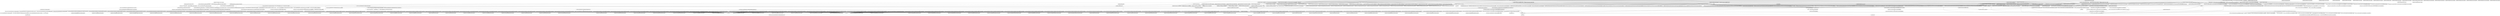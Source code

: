 digraph "Call graph: neighbor.ll" {
	label="Call graph: neighbor.ll";

	Node0x5597bd715f20 [shape=record,label="{MPI_Comm_rank}"];
	Node0x5597bd620aa0 [shape=record,label="{_ZN9LAMMPS_NS8NeighborC2EPNS_6LAMMPSE}"];
	Node0x5597bd620aa0 -> Node0x5597bd719670;
	Node0x5597bd620aa0 -> Node0x5597bd715f20;
	Node0x5597bd620aa0 -> Node0x5597bd712040;
	Node0x5597bd620aa0 -> Node0x5597bd70e150;
	Node0x5597bd719670 [shape=record,label="{_ZN9LAMMPS_NS8PointersC2EPNS_6LAMMPSE}"];
	Node0x5597bd70dcd0 [shape=record,label="{__gxx_personality_v0}"];
	Node0x5597bd712040 [shape=record,label="{MPI_Comm_size}"];
	Node0x5597bd777e30 [shape=record,label="{_ZN9LAMMPS_NS8NeighborD2Ev}"];
	Node0x5597bd777e30 -> Node0x5597bd767190;
	Node0x5597bd777e30 -> Node0x5597bd78e7b0;
	Node0x5597bd777e30 -> Node0x5597bd756fd0;
	Node0x5597bd777e30 -> Node0x5597bd70e150;
	Node0x5597bd777e30 -> Node0x5597bd5ea720;
	Node0x5597bd777e30 -> Node0x5597bd3d7810;
	Node0x5597bd777e30 -> Node0x5597bd7bf990;
	Node0x5597bd777e30 -> Node0x5597bd751360;
	Node0x5597bd767190 [shape=record,label="{_ZN9LAMMPS_NS6Memory7destroyIdEEvRPPT_}"];
	Node0x5597bd767190 -> Node0x5597bd751360;
	Node0x5597bd78e7b0 [shape=record,label="{__clang_call_terminate}"];
	Node0x5597bd78e7b0 -> Node0x5597bd776b10;
	Node0x5597bd78e7b0 -> Node0x5597bd869f40;
	Node0x5597bd776b10 [shape=record,label="{__cxa_begin_catch}"];
	Node0x5597bd869f40 [shape=record,label="{_ZSt9terminatev}"];
	Node0x5597bd756fd0 [shape=record,label="{_ZdaPv}"];
	Node0x5597bd751360 [shape=record,label="{_ZN9LAMMPS_NS6Memory5sfreeEPv}"];
	Node0x5597bd5ea720 [shape=record,label="{_ZN9LAMMPS_NS6Memory7destroyIiEEvRPT_}"];
	Node0x5597bd5ea720 -> Node0x5597bd751360;
	Node0x5597bd7bf990 [shape=record,label="{_ZN9LAMMPS_NS6Memory7destroyIiEEvRPPT_}"];
	Node0x5597bd7bf990 -> Node0x5597bd751360;
	Node0x5597bd3d7810 [shape=record,label="{_ZN9LAMMPS_NS6Memory7destroyIdEEvRPT_}"];
	Node0x5597bd3d7810 -> Node0x5597bd751360;
	Node0x5597bd86a340 [shape=record,label="{_ZN9LAMMPS_NS8NeighborD0Ev}"];
	Node0x5597bd86a340 -> Node0x5597bd8635e0;
	Node0x5597bd8635e0 [shape=record,label="{_ZdlPv}"];
	Node0x5597bd7ccde0 [shape=record,label="{_ZN9LAMMPS_NS8Neighbor4initEv}"];
	Node0x5597bd7ccde0 -> Node0x5597bd84efa0;
	Node0x5597bd7ccde0 -> Node0x5597bd763d30;
	Node0x5597bd7ccde0 -> Node0x5597bd3c6860;
	Node0x5597bd7ccde0 -> Node0x5597bd759d50;
	Node0x5597bd7ccde0 -> Node0x5597bd6eb7d0;
	Node0x5597bd7ccde0 -> Node0x5597bd4acf50;
	Node0x5597bd7ccde0 -> Node0x5597bd3ca100;
	Node0x5597bd7ccde0 -> Node0x5597bd3cfa10;
	Node0x5597bd7ccde0 -> Node0x5597bd3cf0d0;
	Node0x5597bd7ccde0 -> Node0x5597bd3cf550;
	Node0x5597bd7ccde0 -> Node0x5597bd8450d0;
	Node0x5597bd7ccde0 -> Node0x5597bd84ca50;
	Node0x5597bd7ccde0 -> Node0x5597bd756fd0;
	Node0x5597bd7ccde0 -> Node0x5597bd3c7fe0;
	Node0x5597bd7ccde0 -> Node0x5597bd7bf990;
	Node0x5597bd7ccde0 -> Node0x5597bd777660;
	Node0x5597bd7ccde0 -> Node0x5597bd767190;
	Node0x5597bd7ccde0 -> Node0x5597bd3c4d40;
	Node0x5597bd7ccde0 -> Node0x5597bd8e3750;
	Node0x5597bd7ccde0 -> Node0x5597bd8fc8e0;
	Node0x5597bd7ccde0 -> Node0x5597bd841080;
	Node0x5597bd7ccde0 -> Node0x5597bd851320;
	Node0x5597bd7ccde0 -> Node0x5597bd3cc020;
	Node0x5597bd3cfa10 [shape=record,label="{_ZN9LAMMPS_NS8Neighbor9init_pairEv}"];
	Node0x5597bd3cfa10 -> Node0x5597bd40e260;
	Node0x5597bd3cfa10 -> Node0x5597bd903c10;
	Node0x5597bd3cfa10 -> Node0x5597bd8450d0;
	Node0x5597bd3cfa10 -> Node0x5597bd84ca50;
	Node0x5597bd3cfa10 -> Node0x5597bd756fd0;
	Node0x5597bd3cfa10 -> Node0x5597bd567820;
	Node0x5597bd3cfa10 -> Node0x5597bd588fc0;
	Node0x5597bd3cfa10 -> Node0x5597bd4acf50;
	Node0x5597bd3cfa10 -> Node0x5597bd6eb7d0;
	Node0x5597bd3cfa10 -> Node0x5597bd84efa0;
	Node0x5597bd3cfa10 -> Node0x5597bd763d30;
	Node0x5597bd3cfa10 -> Node0x5597bd759d50;
	Node0x5597bd3cfa10 -> Node0x5597bd594ad0;
	Node0x5597bd3cfa10 -> Node0x5597bd58ef70;
	Node0x5597bd3cfa10 -> Node0x5597bd4b8690;
	Node0x5597bd3cfa10 -> Node0x5597bd533160;
	Node0x5597bd3cfa10 -> Node0x5597bd5a88f0;
	Node0x5597bd3cfa10 -> Node0x5597bd5640f0;
	Node0x5597bd3cfa10 -> Node0x5597bd903970;
	Node0x5597bd3cfa10 -> Node0x5597bd43c3a0;
	Node0x5597bd3cfa10 -> Node0x5597bd8635e0;
	Node0x5597bd3cfa10 -> Node0x5597bd45a480;
	Node0x5597bd3cfa10 -> Node0x5597bd4643d0;
	Node0x5597bd3cfa10 -> Node0x5597bd45ff00;
	Node0x5597bd3cfa10 -> Node0x5597bd44b760;
	Node0x5597bd3cfa10 -> Node0x5597bd409fc0;
	Node0x5597bd3cfa10 -> Node0x5597bd5b31b0;
	Node0x5597bd3cfa10 -> Node0x5597bd440940;
	Node0x5597bd3cfa10 -> Node0x5597bd3cbc70;
	Node0x5597bd759d50 [shape=record,label="{_ZN9LAMMPS_NS5Error3allERKNSt7__cxx1112basic_stringIcSt11char_traitsIcESaIcEEEiS8_}"];
	Node0x5597bd84efa0 [shape=record,label="{_ZNSaIcEC1Ev}"];
	Node0x5597bd763d30 [shape=record,label="{_ZNSt7__cxx1112basic_stringIcSt11char_traitsIcESaIcEEC2IS3_EEPKcRKS3_}"];
	Node0x5597bd763d30 -> Node0x5597bd3cef30;
	Node0x5597bd763d30 -> Node0x5597bd3cf5c0;
	Node0x5597bd763d30 -> Node0x5597bd3c5c50;
	Node0x5597bd763d30 -> Node0x5597bd3c9bf0;
	Node0x5597bd763d30 -> Node0x5597bd3ceda0;
	Node0x5597bd6eb7d0 [shape=record,label="{_ZNSt7__cxx1112basic_stringIcSt11char_traitsIcESaIcEED1Ev}"];
	Node0x5597bd4acf50 [shape=record,label="{_ZNSaIcED1Ev}"];
	Node0x5597bd777660 [shape=record,label="{_ZN9LAMMPS_NS6Memory6createIdEEPPT_RS4_iiPKc}"];
	Node0x5597bd777660 -> Node0x5597bd3ca4f0;
	Node0x5597bd84ca50 [shape=record,label="{llvm.umul.with.overflow.i64}"];
	Node0x5597bd8450d0 [shape=record,label="{_Znam}"];
	Node0x5597bd841080 [shape=record,label="{sqrt}"];
	Node0x5597bd851320 [shape=record,label="{_ZN9LAMMPS_NS6Memory6createIiEEPT_RS3_iPKc}"];
	Node0x5597bd851320 -> Node0x5597bd3ca4f0;
	Node0x5597bd3cc020 [shape=record,label="{_ZN9LAMMPS_NS6Memory4growIdEEPPT_RS4_iiPKc}"];
	Node0x5597bd3cc020 -> Node0x5597bd777660;
	Node0x5597bd3cc020 -> Node0x5597bd3c5d00;
	Node0x5597bd8fc8e0 [shape=record,label="{_ZN9LAMMPS_NS5utils8strmatchERKNSt7__cxx1112basic_stringIcSt11char_traitsIcESaIcEEES8_}"];
	Node0x5597bd8e3750 [shape=record,label="{__dynamic_cast}"];
	Node0x5597bd3c4d40 [shape=record,label="{_ZN9LAMMPS_NS5Force10pair_matchERKNSt7__cxx1112basic_stringIcSt11char_traitsIcESaIcEEEii}"];
	Node0x5597bd3c7fe0 [shape=record,label="{_ZN9LAMMPS_NS6Memory6createIiEEPPT_RS4_iiPKc}"];
	Node0x5597bd3c7fe0 -> Node0x5597bd3ca4f0;
	Node0x5597bd3cf550 [shape=record,label="{_ZN9LAMMPS_NS5Error7warningERKNSt7__cxx1112basic_stringIcSt11char_traitsIcESaIcEEEiS8_}"];
	Node0x5597bd3cf0d0 [shape=record,label="{_ZN9LAMMPS_NS8Neighbor11init_stylesEv}"];
	Node0x5597bd3cf0d0 -> Node0x5597bd84ca50;
	Node0x5597bd3cf0d0 -> Node0x5597bd8450d0;
	Node0x5597bd3ca100 [shape=record,label="{_ZN9LAMMPS_NS8NStencil18copy_neighbor_infoEv}"];
	Node0x5597bd3c6860 [shape=record,label="{_ZN9LAMMPS_NS8Neighbor19print_pairwise_infoEv}"];
	Node0x5597bd3c6860 -> Node0x5597bd84efa0;
	Node0x5597bd3c6860 -> Node0x5597bd763d30;
	Node0x5597bd3c6860 -> Node0x5597bd4acf50;
	Node0x5597bd3c6860 -> Node0x5597bd3c5c50;
	Node0x5597bd3c6860 -> Node0x5597bd5eb640;
	Node0x5597bd3c6860 -> Node0x5597bd533260;
	Node0x5597bd3c6860 -> Node0x5597bd61b340;
	Node0x5597bd3c6860 -> Node0x5597bd5f1ea0;
	Node0x5597bd3c6860 -> Node0x5597bd72da70;
	Node0x5597bd3c6860 -> Node0x5597bd6eb7d0;
	Node0x5597bd3c6860 -> Node0x5597bd3cec00;
	Node0x5597bd3c6860 -> Node0x5597bd3ccef0;
	Node0x5597bd3c6860 -> Node0x5597bd3cf380;
	Node0x5597bd3c6860 -> Node0x5597bd69e500;
	Node0x5597bd3c6860 -> Node0x5597bd693c20;
	Node0x5597bd3c6860 -> Node0x5597bd3cce40;
	Node0x5597bd3c6860 -> Node0x5597bd3c6140;
	Node0x5597bd3c6860 -> Node0x5597bd3cea80;
	Node0x5597bd3c6860 -> Node0x5597bd3cd010;
	Node0x5597bd3c6860 -> Node0x5597bd8eead0;
	Node0x5597bd3c6860 -> Node0x5597bd44c6d0;
	Node0x5597bd3c6860 -> Node0x5597bd6a0a70;
	Node0x5597bd3c6860 -> Node0x5597bd74adf0;
	Node0x5597bd5f1ea0 [shape=record,label="{_ZN3fmt6v9_lmp7vformatB5cxx11ENS0_17basic_string_viewIcEENS0_17basic_format_argsINS0_20basic_format_contextINS0_8appenderEcEEEE}"];
	Node0x5597bd3cd8f0 [shape=record,label="{_ZL13style_creatorIN9LAMMPS_NS4NBinENS0_9NBinMultiEEPT_PNS0_6LAMMPSE}"];
	Node0x5597bd3cd8f0 -> Node0x5597bd4643d0;
	Node0x5597bd3cd8f0 -> Node0x5597bd3cf6b0;
	Node0x5597bd3cd8f0 -> Node0x5597bd8635e0;
	Node0x5597bd3cd720 [shape=record,label="{_ZL13style_creatorIN9LAMMPS_NS4NBinENS0_12NBinStandardEEPT_PNS0_6LAMMPSE}"];
	Node0x5597bd3cd720 -> Node0x5597bd4643d0;
	Node0x5597bd3cd720 -> Node0x5597bd3ce9e0;
	Node0x5597bd3cd720 -> Node0x5597bd8635e0;
	Node0x5597bd3cd300 [shape=record,label="{_ZL13style_creatorIN9LAMMPS_NS8NStencilENS0_17NStencilFullBin2dEEPT_PNS0_6LAMMPSE}"];
	Node0x5597bd3cd300 -> Node0x5597bd4643d0;
	Node0x5597bd3cd300 -> Node0x5597bd3cc120;
	Node0x5597bd3cd300 -> Node0x5597bd8635e0;
	Node0x5597bd3cd7c0 [shape=record,label="{_ZL13style_creatorIN9LAMMPS_NS8NStencilENS0_17NStencilFullBin3dEEPT_PNS0_6LAMMPSE}"];
	Node0x5597bd3cd7c0 -> Node0x5597bd4643d0;
	Node0x5597bd3cd7c0 -> Node0x5597bd588c20;
	Node0x5597bd3cd7c0 -> Node0x5597bd8635e0;
	Node0x5597bd435a00 [shape=record,label="{_ZL13style_creatorIN9LAMMPS_NS8NStencilENS0_22NStencilFullGhostBin2dEEPT_PNS0_6LAMMPSE}"];
	Node0x5597bd435a00 -> Node0x5597bd4643d0;
	Node0x5597bd435a00 -> Node0x5597bd4335f0;
	Node0x5597bd435a00 -> Node0x5597bd8635e0;
	Node0x5597bd3eafe0 [shape=record,label="{_ZL13style_creatorIN9LAMMPS_NS8NStencilENS0_22NStencilFullGhostBin3dEEPT_PNS0_6LAMMPSE}"];
	Node0x5597bd3eafe0 -> Node0x5597bd4643d0;
	Node0x5597bd3eafe0 -> Node0x5597bd3f2620;
	Node0x5597bd3eafe0 -> Node0x5597bd8635e0;
	Node0x5597bd3f3280 [shape=record,label="{_ZL13style_creatorIN9LAMMPS_NS8NStencilENS0_19NStencilFullMulti2dEEPT_PNS0_6LAMMPSE}"];
	Node0x5597bd3f3280 -> Node0x5597bd4643d0;
	Node0x5597bd3f3280 -> Node0x5597bd3f4770;
	Node0x5597bd3f3280 -> Node0x5597bd8635e0;
	Node0x5597bd400370 [shape=record,label="{_ZL13style_creatorIN9LAMMPS_NS8NStencilENS0_19NStencilFullMulti3dEEPT_PNS0_6LAMMPSE}"];
	Node0x5597bd400370 -> Node0x5597bd4643d0;
	Node0x5597bd400370 -> Node0x5597bd407f50;
	Node0x5597bd400370 -> Node0x5597bd8635e0;
	Node0x5597bd408280 [shape=record,label="{_ZL13style_creatorIN9LAMMPS_NS8NStencilENS0_22NStencilFullMultiOld2dEEPT_PNS0_6LAMMPSE}"];
	Node0x5597bd408280 -> Node0x5597bd4643d0;
	Node0x5597bd408280 -> Node0x5597bd409620;
	Node0x5597bd408280 -> Node0x5597bd8635e0;
	Node0x5597bd40a790 [shape=record,label="{_ZL13style_creatorIN9LAMMPS_NS8NStencilENS0_22NStencilFullMultiOld3dEEPT_PNS0_6LAMMPSE}"];
	Node0x5597bd40a790 -> Node0x5597bd4643d0;
	Node0x5597bd40a790 -> Node0x5597bd40bcc0;
	Node0x5597bd40a790 -> Node0x5597bd8635e0;
	Node0x5597bd40de40 [shape=record,label="{_ZL13style_creatorIN9LAMMPS_NS8NStencilENS0_17NStencilHalfBin2dEEPT_PNS0_6LAMMPSE}"];
	Node0x5597bd40de40 -> Node0x5597bd4643d0;
	Node0x5597bd40de40 -> Node0x5597bd410730;
	Node0x5597bd40de40 -> Node0x5597bd8635e0;
	Node0x5597bd411670 [shape=record,label="{_ZL13style_creatorIN9LAMMPS_NS8NStencilENS0_20NStencilHalfBin2dTriEEPT_PNS0_6LAMMPSE}"];
	Node0x5597bd411670 -> Node0x5597bd4643d0;
	Node0x5597bd411670 -> Node0x5597bd4121f0;
	Node0x5597bd411670 -> Node0x5597bd8635e0;
	Node0x5597bd412ca0 [shape=record,label="{_ZL13style_creatorIN9LAMMPS_NS8NStencilENS0_17NStencilHalfBin3dEEPT_PNS0_6LAMMPSE}"];
	Node0x5597bd412ca0 -> Node0x5597bd4643d0;
	Node0x5597bd412ca0 -> Node0x5597bd414300;
	Node0x5597bd412ca0 -> Node0x5597bd8635e0;
	Node0x5597bd415080 [shape=record,label="{_ZL13style_creatorIN9LAMMPS_NS8NStencilENS0_20NStencilHalfBin3dTriEEPT_PNS0_6LAMMPSE}"];
	Node0x5597bd415080 -> Node0x5597bd4643d0;
	Node0x5597bd415080 -> Node0x5597bd417200;
	Node0x5597bd415080 -> Node0x5597bd8635e0;
	Node0x5597bd4181b0 [shape=record,label="{_ZL13style_creatorIN9LAMMPS_NS8NStencilENS0_19NStencilHalfMulti2dEEPT_PNS0_6LAMMPSE}"];
	Node0x5597bd4181b0 -> Node0x5597bd4643d0;
	Node0x5597bd4181b0 -> Node0x5597bd418c70;
	Node0x5597bd4181b0 -> Node0x5597bd8635e0;
	Node0x5597bd419730 [shape=record,label="{_ZL13style_creatorIN9LAMMPS_NS8NStencilENS0_22NStencilHalfMulti2dTriEEPT_PNS0_6LAMMPSE}"];
	Node0x5597bd419730 -> Node0x5597bd4643d0;
	Node0x5597bd419730 -> Node0x5597bd41b8b0;
	Node0x5597bd419730 -> Node0x5597bd8635e0;
	Node0x5597bd41d540 [shape=record,label="{_ZL13style_creatorIN9LAMMPS_NS8NStencilENS0_19NStencilHalfMulti3dEEPT_PNS0_6LAMMPSE}"];
	Node0x5597bd41d540 -> Node0x5597bd4643d0;
	Node0x5597bd41d540 -> Node0x5597bd41e3e0;
	Node0x5597bd41d540 -> Node0x5597bd8635e0;
	Node0x5597bd41f090 [shape=record,label="{_ZL13style_creatorIN9LAMMPS_NS8NStencilENS0_22NStencilHalfMulti3dTriEEPT_PNS0_6LAMMPSE}"];
	Node0x5597bd41f090 -> Node0x5597bd4643d0;
	Node0x5597bd41f090 -> Node0x5597bd41faa0;
	Node0x5597bd41f090 -> Node0x5597bd8635e0;
	Node0x5597bd4202d0 [shape=record,label="{_ZL13style_creatorIN9LAMMPS_NS8NStencilENS0_22NStencilHalfMultiOld2dEEPT_PNS0_6LAMMPSE}"];
	Node0x5597bd4202d0 -> Node0x5597bd4643d0;
	Node0x5597bd4202d0 -> Node0x5597bd421110;
	Node0x5597bd4202d0 -> Node0x5597bd8635e0;
	Node0x5597bd421c00 [shape=record,label="{_ZL13style_creatorIN9LAMMPS_NS8NStencilENS0_25NStencilHalfMultiOld2dTriEEPT_PNS0_6LAMMPSE}"];
	Node0x5597bd421c00 -> Node0x5597bd4643d0;
	Node0x5597bd421c00 -> Node0x5597bd422610;
	Node0x5597bd421c00 -> Node0x5597bd8635e0;
	Node0x5597bd423000 [shape=record,label="{_ZL13style_creatorIN9LAMMPS_NS8NStencilENS0_22NStencilHalfMultiOld3dEEPT_PNS0_6LAMMPSE}"];
	Node0x5597bd423000 -> Node0x5597bd4643d0;
	Node0x5597bd423000 -> Node0x5597bd423a10;
	Node0x5597bd423000 -> Node0x5597bd8635e0;
	Node0x5597bd4240c0 [shape=record,label="{_ZL13style_creatorIN9LAMMPS_NS8NStencilENS0_25NStencilHalfMultiOld3dTriEEPT_PNS0_6LAMMPSE}"];
	Node0x5597bd4240c0 -> Node0x5597bd4643d0;
	Node0x5597bd4240c0 -> Node0x5597bd424e30;
	Node0x5597bd4240c0 -> Node0x5597bd8635e0;
	Node0x5597bd425220 [shape=record,label="{_ZL13style_creatorIN9LAMMPS_NS5NPairENS0_9NPairCopyEEPT_PNS0_6LAMMPSE}"];
	Node0x5597bd425220 -> Node0x5597bd4643d0;
	Node0x5597bd425220 -> Node0x5597bd4257f0;
	Node0x5597bd425220 -> Node0x5597bd8635e0;
	Node0x5597bd426670 [shape=record,label="{_ZL13style_creatorIN9LAMMPS_NS5NPairENS0_12NPairFullBinEEPT_PNS0_6LAMMPSE}"];
	Node0x5597bd426670 -> Node0x5597bd4643d0;
	Node0x5597bd426670 -> Node0x5597bd426ba0;
	Node0x5597bd426670 -> Node0x5597bd8635e0;
	Node0x5597bd427ad0 [shape=record,label="{_ZL13style_creatorIN9LAMMPS_NS5NPairENS0_20NPairFullBinAtomonlyEEPT_PNS0_6LAMMPSE}"];
	Node0x5597bd427ad0 -> Node0x5597bd4643d0;
	Node0x5597bd427ad0 -> Node0x5597bd42d550;
	Node0x5597bd427ad0 -> Node0x5597bd8635e0;
	Node0x5597bd42ecc0 [shape=record,label="{_ZL13style_creatorIN9LAMMPS_NS5NPairENS0_17NPairFullBinGhostEEPT_PNS0_6LAMMPSE}"];
	Node0x5597bd42ecc0 -> Node0x5597bd4643d0;
	Node0x5597bd42ecc0 -> Node0x5597bd42fa50;
	Node0x5597bd42ecc0 -> Node0x5597bd8635e0;
	Node0x5597bd4302f0 [shape=record,label="{_ZL13style_creatorIN9LAMMPS_NS5NPairENS0_14NPairFullMultiEEPT_PNS0_6LAMMPSE}"];
	Node0x5597bd4302f0 -> Node0x5597bd4643d0;
	Node0x5597bd4302f0 -> Node0x5597bd433ad0;
	Node0x5597bd4302f0 -> Node0x5597bd8635e0;
	Node0x5597bd434490 [shape=record,label="{_ZL13style_creatorIN9LAMMPS_NS5NPairENS0_17NPairFullMultiOldEEPT_PNS0_6LAMMPSE}"];
	Node0x5597bd434490 -> Node0x5597bd4643d0;
	Node0x5597bd434490 -> Node0x5597bd436760;
	Node0x5597bd434490 -> Node0x5597bd8635e0;
	Node0x5597bd43e0b0 [shape=record,label="{_ZL13style_creatorIN9LAMMPS_NS5NPairENS0_12NPairFullNsqEEPT_PNS0_6LAMMPSE}"];
	Node0x5597bd43e0b0 -> Node0x5597bd4643d0;
	Node0x5597bd43e0b0 -> Node0x5597bd43e910;
	Node0x5597bd43e0b0 -> Node0x5597bd8635e0;
	Node0x5597bd4409c0 [shape=record,label="{_ZL13style_creatorIN9LAMMPS_NS5NPairENS0_17NPairFullNsqGhostEEPT_PNS0_6LAMMPSE}"];
	Node0x5597bd4409c0 -> Node0x5597bd4643d0;
	Node0x5597bd4409c0 -> Node0x5597bd44b8a0;
	Node0x5597bd4409c0 -> Node0x5597bd8635e0;
	Node0x5597bd45a6a0 [shape=record,label="{_ZL13style_creatorIN9LAMMPS_NS5NPairENS0_26NPairHalfBinAtomonlyNewtonEEPT_PNS0_6LAMMPSE}"];
	Node0x5597bd45a6a0 -> Node0x5597bd4643d0;
	Node0x5597bd45a6a0 -> Node0x5597bd45e420;
	Node0x5597bd45a6a0 -> Node0x5597bd8635e0;
	Node0x5597bd45ecb0 [shape=record,label="{_ZL13style_creatorIN9LAMMPS_NS5NPairENS0_19NPairHalfBinNewtoffEEPT_PNS0_6LAMMPSE}"];
	Node0x5597bd45ecb0 -> Node0x5597bd4643d0;
	Node0x5597bd45ecb0 -> Node0x5597bd4653e0;
	Node0x5597bd45ecb0 -> Node0x5597bd8635e0;
	Node0x5597bd4654d0 [shape=record,label="{_ZL13style_creatorIN9LAMMPS_NS5NPairENS0_24NPairHalfBinNewtoffGhostEEPT_PNS0_6LAMMPSE}"];
	Node0x5597bd4654d0 -> Node0x5597bd4643d0;
	Node0x5597bd4654d0 -> Node0x5597bd465f60;
	Node0x5597bd4654d0 -> Node0x5597bd8635e0;
	Node0x5597bd466fa0 [shape=record,label="{_ZL13style_creatorIN9LAMMPS_NS5NPairENS0_18NPairHalfBinNewtonEEPT_PNS0_6LAMMPSE}"];
	Node0x5597bd466fa0 -> Node0x5597bd4643d0;
	Node0x5597bd466fa0 -> Node0x5597bd468de0;
	Node0x5597bd466fa0 -> Node0x5597bd8635e0;
	Node0x5597bd46a380 [shape=record,label="{_ZL13style_creatorIN9LAMMPS_NS5NPairENS0_21NPairHalfBinNewtonTriEEPT_PNS0_6LAMMPSE}"];
	Node0x5597bd46a380 -> Node0x5597bd4643d0;
	Node0x5597bd46a380 -> Node0x5597bd46c3b0;
	Node0x5597bd46a380 -> Node0x5597bd8635e0;
	Node0x5597bd470d40 [shape=record,label="{_ZL13style_creatorIN9LAMMPS_NS5NPairENS0_21NPairHalfMultiNewtoffEEPT_PNS0_6LAMMPSE}"];
	Node0x5597bd470d40 -> Node0x5597bd4643d0;
	Node0x5597bd470d40 -> Node0x5597bd471790;
	Node0x5597bd470d40 -> Node0x5597bd8635e0;
	Node0x5597bd48a7b0 [shape=record,label="{_ZL13style_creatorIN9LAMMPS_NS5NPairENS0_20NPairHalfMultiNewtonEEPT_PNS0_6LAMMPSE}"];
	Node0x5597bd48a7b0 -> Node0x5597bd4643d0;
	Node0x5597bd48a7b0 -> Node0x5597bd48af00;
	Node0x5597bd48a7b0 -> Node0x5597bd8635e0;
	Node0x5597bd48b6d0 [shape=record,label="{_ZL13style_creatorIN9LAMMPS_NS5NPairENS0_23NPairHalfMultiNewtonTriEEPT_PNS0_6LAMMPSE}"];
	Node0x5597bd48b6d0 -> Node0x5597bd4643d0;
	Node0x5597bd48b6d0 -> Node0x5597bd48c060;
	Node0x5597bd48b6d0 -> Node0x5597bd8635e0;
	Node0x5597bd48c760 [shape=record,label="{_ZL13style_creatorIN9LAMMPS_NS5NPairENS0_24NPairHalfMultiOldNewtoffEEPT_PNS0_6LAMMPSE}"];
	Node0x5597bd48c760 -> Node0x5597bd4643d0;
	Node0x5597bd48c760 -> Node0x5597bd48cef0;
	Node0x5597bd48c760 -> Node0x5597bd8635e0;
	Node0x5597bd48dcf0 [shape=record,label="{_ZL13style_creatorIN9LAMMPS_NS5NPairENS0_23NPairHalfMultiOldNewtonEEPT_PNS0_6LAMMPSE}"];
	Node0x5597bd48dcf0 -> Node0x5597bd4643d0;
	Node0x5597bd48dcf0 -> Node0x5597bd48ec70;
	Node0x5597bd48dcf0 -> Node0x5597bd8635e0;
	Node0x5597bd48fbf0 [shape=record,label="{_ZL13style_creatorIN9LAMMPS_NS5NPairENS0_26NPairHalfMultiOldNewtonTriEEPT_PNS0_6LAMMPSE}"];
	Node0x5597bd48fbf0 -> Node0x5597bd4643d0;
	Node0x5597bd48fbf0 -> Node0x5597bd493ff0;
	Node0x5597bd48fbf0 -> Node0x5597bd8635e0;
	Node0x5597bd495130 [shape=record,label="{_ZL13style_creatorIN9LAMMPS_NS5NPairENS0_19NPairHalfNsqNewtoffEEPT_PNS0_6LAMMPSE}"];
	Node0x5597bd495130 -> Node0x5597bd4643d0;
	Node0x5597bd495130 -> Node0x5597bd496270;
	Node0x5597bd495130 -> Node0x5597bd8635e0;
	Node0x5597bd498160 [shape=record,label="{_ZL13style_creatorIN9LAMMPS_NS5NPairENS0_24NPairHalfNsqNewtoffGhostEEPT_PNS0_6LAMMPSE}"];
	Node0x5597bd498160 -> Node0x5597bd4643d0;
	Node0x5597bd498160 -> Node0x5597bd498b00;
	Node0x5597bd498160 -> Node0x5597bd8635e0;
	Node0x5597bd499140 [shape=record,label="{_ZL13style_creatorIN9LAMMPS_NS5NPairENS0_18NPairHalfNsqNewtonEEPT_PNS0_6LAMMPSE}"];
	Node0x5597bd499140 -> Node0x5597bd4643d0;
	Node0x5597bd499140 -> Node0x5597bd4998b0;
	Node0x5597bd499140 -> Node0x5597bd8635e0;
	Node0x5597bd49a160 [shape=record,label="{_ZL13style_creatorIN9LAMMPS_NS5NPairENS0_24NPairHalfRespaBinNewtoffEEPT_PNS0_6LAMMPSE}"];
	Node0x5597bd49a160 -> Node0x5597bd4643d0;
	Node0x5597bd49a160 -> Node0x5597bd49a7a0;
	Node0x5597bd49a160 -> Node0x5597bd8635e0;
	Node0x5597bd49af10 [shape=record,label="{_ZL13style_creatorIN9LAMMPS_NS5NPairENS0_23NPairHalfRespaBinNewtonEEPT_PNS0_6LAMMPSE}"];
	Node0x5597bd49af10 -> Node0x5597bd4643d0;
	Node0x5597bd49af10 -> Node0x5597bd49b790;
	Node0x5597bd49af10 -> Node0x5597bd8635e0;
	Node0x5597bd49be00 [shape=record,label="{_ZL13style_creatorIN9LAMMPS_NS5NPairENS0_26NPairHalfRespaBinNewtonTriEEPT_PNS0_6LAMMPSE}"];
	Node0x5597bd49be00 -> Node0x5597bd4643d0;
	Node0x5597bd49be00 -> Node0x5597bd49ce90;
	Node0x5597bd49be00 -> Node0x5597bd8635e0;
	Node0x5597bd49de10 [shape=record,label="{_ZL13style_creatorIN9LAMMPS_NS5NPairENS0_24NPairHalfRespaNsqNewtoffEEPT_PNS0_6LAMMPSE}"];
	Node0x5597bd49de10 -> Node0x5597bd4643d0;
	Node0x5597bd49de10 -> Node0x5597bd4a2690;
	Node0x5597bd49de10 -> Node0x5597bd8635e0;
	Node0x5597bd4a37d0 [shape=record,label="{_ZL13style_creatorIN9LAMMPS_NS5NPairENS0_23NPairHalfRespaNsqNewtonEEPT_PNS0_6LAMMPSE}"];
	Node0x5597bd4a37d0 -> Node0x5597bd4643d0;
	Node0x5597bd4a37d0 -> Node0x5597bd4a4910;
	Node0x5597bd4a37d0 -> Node0x5597bd8635e0;
	Node0x5597bd4a6a60 [shape=record,label="{_ZL13style_creatorIN9LAMMPS_NS5NPairENS0_23NPairHalfSizeBinNewtoffEEPT_PNS0_6LAMMPSE}"];
	Node0x5597bd4a6a60 -> Node0x5597bd4643d0;
	Node0x5597bd4a6a60 -> Node0x5597bd4a91a0;
	Node0x5597bd4a6a60 -> Node0x5597bd8635e0;
	Node0x5597bd4ad220 [shape=record,label="{_ZL13style_creatorIN9LAMMPS_NS5NPairENS0_22NPairHalfSizeBinNewtonEEPT_PNS0_6LAMMPSE}"];
	Node0x5597bd4ad220 -> Node0x5597bd4643d0;
	Node0x5597bd4ad220 -> Node0x5597bd4ada70;
	Node0x5597bd4ad220 -> Node0x5597bd8635e0;
	Node0x5597bd4b14e0 [shape=record,label="{_ZL13style_creatorIN9LAMMPS_NS5NPairENS0_25NPairHalfSizeBinNewtonTriEEPT_PNS0_6LAMMPSE}"];
	Node0x5597bd4b14e0 -> Node0x5597bd4643d0;
	Node0x5597bd4b14e0 -> Node0x5597bd4b2060;
	Node0x5597bd4b14e0 -> Node0x5597bd8635e0;
	Node0x5597bd4b26d0 [shape=record,label="{_ZL13style_creatorIN9LAMMPS_NS5NPairENS0_25NPairHalfSizeMultiNewtoffEEPT_PNS0_6LAMMPSE}"];
	Node0x5597bd4b26d0 -> Node0x5597bd4643d0;
	Node0x5597bd4b26d0 -> Node0x5597bd4b2e90;
	Node0x5597bd4b26d0 -> Node0x5597bd8635e0;
	Node0x5597bd4b67e0 [shape=record,label="{_ZL13style_creatorIN9LAMMPS_NS5NPairENS0_24NPairHalfSizeMultiNewtonEEPT_PNS0_6LAMMPSE}"];
	Node0x5597bd4b67e0 -> Node0x5597bd4643d0;
	Node0x5597bd4b67e0 -> Node0x5597bd4b6e50;
	Node0x5597bd4b67e0 -> Node0x5597bd8635e0;
	Node0x5597bd4b9d00 [shape=record,label="{_ZL13style_creatorIN9LAMMPS_NS5NPairENS0_27NPairHalfSizeMultiNewtonTriEEPT_PNS0_6LAMMPSE}"];
	Node0x5597bd4b9d00 -> Node0x5597bd4643d0;
	Node0x5597bd4b9d00 -> Node0x5597bd4bbd70;
	Node0x5597bd4b9d00 -> Node0x5597bd8635e0;
	Node0x5597bd4bc730 [shape=record,label="{_ZL13style_creatorIN9LAMMPS_NS5NPairENS0_28NPairHalfSizeMultiOldNewtoffEEPT_PNS0_6LAMMPSE}"];
	Node0x5597bd4bc730 -> Node0x5597bd4643d0;
	Node0x5597bd4bc730 -> Node0x5597bd4bdeb0;
	Node0x5597bd4bc730 -> Node0x5597bd8635e0;
	Node0x5597bd4beb90 [shape=record,label="{_ZL13style_creatorIN9LAMMPS_NS5NPairENS0_27NPairHalfSizeMultiOldNewtonEEPT_PNS0_6LAMMPSE}"];
	Node0x5597bd4beb90 -> Node0x5597bd4643d0;
	Node0x5597bd4beb90 -> Node0x5597bd4c0170;
	Node0x5597bd4beb90 -> Node0x5597bd8635e0;
	Node0x5597bd4c0720 [shape=record,label="{_ZL13style_creatorIN9LAMMPS_NS5NPairENS0_30NPairHalfSizeMultiOldNewtonTriEEPT_PNS0_6LAMMPSE}"];
	Node0x5597bd4c0720 -> Node0x5597bd4643d0;
	Node0x5597bd4c0720 -> Node0x5597bd4c1e50;
	Node0x5597bd4c0720 -> Node0x5597bd8635e0;
	Node0x5597bd4c3f60 [shape=record,label="{_ZL13style_creatorIN9LAMMPS_NS5NPairENS0_23NPairHalfSizeNsqNewtoffEEPT_PNS0_6LAMMPSE}"];
	Node0x5597bd4c3f60 -> Node0x5597bd4643d0;
	Node0x5597bd4c3f60 -> Node0x5597bd4c5020;
	Node0x5597bd4c3f60 -> Node0x5597bd8635e0;
	Node0x5597bd4c5f40 [shape=record,label="{_ZL13style_creatorIN9LAMMPS_NS5NPairENS0_22NPairHalfSizeNsqNewtonEEPT_PNS0_6LAMMPSE}"];
	Node0x5597bd4c5f40 -> Node0x5597bd4643d0;
	Node0x5597bd4c5f40 -> Node0x5597bd4c76c0;
	Node0x5597bd4c5f40 -> Node0x5597bd8635e0;
	Node0x5597bd4c8b10 [shape=record,label="{_ZL13style_creatorIN9LAMMPS_NS5NPairENS0_20NPairHalffullNewtoffEEPT_PNS0_6LAMMPSE}"];
	Node0x5597bd4c8b10 -> Node0x5597bd4643d0;
	Node0x5597bd4c8b10 -> Node0x5597bd4ca5d0;
	Node0x5597bd4c8b10 -> Node0x5597bd8635e0;
	Node0x5597bd4cb970 [shape=record,label="{_ZL13style_creatorIN9LAMMPS_NS5NPairENS0_24NPairHalffullNewtoffTrimEEPT_PNS0_6LAMMPSE}"];
	Node0x5597bd4cb970 -> Node0x5597bd4643d0;
	Node0x5597bd4cb970 -> Node0x5597bd53d4d0;
	Node0x5597bd4cb970 -> Node0x5597bd8635e0;
	Node0x5597bd4ce600 [shape=record,label="{_ZL13style_creatorIN9LAMMPS_NS5NPairENS0_19NPairHalffullNewtonEEPT_PNS0_6LAMMPSE}"];
	Node0x5597bd4ce600 -> Node0x5597bd4643d0;
	Node0x5597bd4ce600 -> Node0x5597bd4cef40;
	Node0x5597bd4ce600 -> Node0x5597bd8635e0;
	Node0x5597bd4cf6e0 [shape=record,label="{_ZL13style_creatorIN9LAMMPS_NS5NPairENS0_23NPairHalffullNewtonTrimEEPT_PNS0_6LAMMPSE}"];
	Node0x5597bd4cf6e0 -> Node0x5597bd4643d0;
	Node0x5597bd4cf6e0 -> Node0x5597bd4d04a0;
	Node0x5597bd4cf6e0 -> Node0x5597bd8635e0;
	Node0x5597bd4d6ad0 [shape=record,label="{_ZL13style_creatorIN9LAMMPS_NS5NPairENS0_9NPairSkipEEPT_PNS0_6LAMMPSE}"];
	Node0x5597bd4d6ad0 -> Node0x5597bd4643d0;
	Node0x5597bd4d6ad0 -> Node0x5597bd4d7b60;
	Node0x5597bd4d6ad0 -> Node0x5597bd8635e0;
	Node0x5597bd4fbc40 [shape=record,label="{_ZL13style_creatorIN9LAMMPS_NS5NPairENS0_14NPairSkipRespaEEPT_PNS0_6LAMMPSE}"];
	Node0x5597bd4fbc40 -> Node0x5597bd4643d0;
	Node0x5597bd4fbc40 -> Node0x5597bd4fc3e0;
	Node0x5597bd4fbc40 -> Node0x5597bd8635e0;
	Node0x5597bd4fcb80 [shape=record,label="{_ZL13style_creatorIN9LAMMPS_NS5NPairENS0_13NPairSkipSizeEEPT_PNS0_6LAMMPSE}"];
	Node0x5597bd4fcb80 -> Node0x5597bd4643d0;
	Node0x5597bd4fcb80 -> Node0x5597bd534900;
	Node0x5597bd4fcb80 -> Node0x5597bd8635e0;
	Node0x5597bd536c50 [shape=record,label="{_ZL13style_creatorIN9LAMMPS_NS5NPairENS0_19NPairSkipSizeOff2onEEPT_PNS0_6LAMMPSE}"];
	Node0x5597bd536c50 -> Node0x5597bd4643d0;
	Node0x5597bd536c50 -> Node0x5597bd5396c0;
	Node0x5597bd536c50 -> Node0x5597bd8635e0;
	Node0x5597bd53a690 [shape=record,label="{_ZL13style_creatorIN9LAMMPS_NS5NPairENS0_26NPairSkipSizeOff2onOnesideEEPT_PNS0_6LAMMPSE}"];
	Node0x5597bd53a690 -> Node0x5597bd4643d0;
	Node0x5597bd53a690 -> Node0x5597bd53b150;
	Node0x5597bd53a690 -> Node0x5597bd8635e0;
	Node0x5597bd53e0e0 [shape=record,label="{_ZL13style_creatorIN9LAMMPS_NS5NPairENS0_9NPairTrimEEPT_PNS0_6LAMMPSE}"];
	Node0x5597bd53e0e0 -> Node0x5597bd4643d0;
	Node0x5597bd53e0e0 -> Node0x5597bd53e970;
	Node0x5597bd53e0e0 -> Node0x5597bd8635e0;
	Node0x5597bd40e260 [shape=record,label="{_ZN9LAMMPS_NS12NeighRequest9identicalEPS0_}"];
	Node0x5597bd903c10 [shape=record,label="{_ZN9LAMMPS_NS8Neighbor16requests_new2oldEv}"];
	Node0x5597bd903c10 -> Node0x5597bd751360;
	Node0x5597bd903c10 -> Node0x5597bd3ca4f0;
	Node0x5597bd903c10 -> Node0x5597bd4643d0;
	Node0x5597bd903c10 -> Node0x5597bd539a90;
	Node0x5597bd903c10 -> Node0x5597bd8635e0;
	Node0x5597bd903970 [shape=record,label="{_ZN9LAMMPS_NS4Comm15get_comm_cutoffEv}"];
	Node0x5597bd3cbc70 [shape=record,label="{_ZN9LAMMPS_NS8Neighbor12morph_uniqueEv}"];
	Node0x5597bd440940 [shape=record,label="{_ZN9LAMMPS_NS8Neighbor10morph_skipEv}"];
	Node0x5597bd440940 -> Node0x5597bd5443c0;
	Node0x5597bd440940 -> Node0x5597bd5456f0;
	Node0x5597bd5b31b0 [shape=record,label="{_ZN9LAMMPS_NS8Neighbor14morph_granularEv}"];
	Node0x5597bd409fc0 [shape=record,label="{_ZN9LAMMPS_NS8Neighbor13sort_requestsEv}"];
	Node0x5597bd409fc0 -> Node0x5597bd756fd0;
	Node0x5597bd409fc0 -> Node0x5597bd84ca50;
	Node0x5597bd409fc0 -> Node0x5597bd8450d0;
	Node0x5597bd44b760 [shape=record,label="{_ZN9LAMMPS_NS8Neighbor14morph_halffullEv}"];
	Node0x5597bd44b760 -> Node0x5597bd545a50;
	Node0x5597bd45ff00 [shape=record,label="{_ZN9LAMMPS_NS8Neighbor15morph_copy_trimEv}"];
	Node0x5597bd45ff00 -> Node0x5597bd545a50;
	Node0x5597bd4643d0 [shape=record,label="{_Znwm}"];
	Node0x5597bd45a480 [shape=record,label="{_ZN9LAMMPS_NS9NeighListC1EPNS_6LAMMPSE}"];
	Node0x5597bd43c3a0 [shape=record,label="{_ZN9LAMMPS_NS9NeighList16post_constructorEPNS_12NeighRequestE}"];
	Node0x5597bd5640f0 [shape=record,label="{_ZN9LAMMPS_NS8Neighbor10choose_binEPNS_12NeighRequestE}"];
	Node0x5597bd5a88f0 [shape=record,label="{_ZN9LAMMPS_NS8Neighbor14choose_stencilEPNS_12NeighRequestE}"];
	Node0x5597bd533160 [shape=record,label="{_ZN9LAMMPS_NS8Neighbor11choose_pairEPNS_12NeighRequestE}"];
	Node0x5597bd533160 -> Node0x5597bd84efa0;
	Node0x5597bd533160 -> Node0x5597bd763d30;
	Node0x5597bd533160 -> Node0x5597bd4acf50;
	Node0x5597bd533160 -> Node0x5597bd6eb7d0;
	Node0x5597bd533160 -> Node0x5597bd759d50;
	Node0x5597bd4b8690 [shape=record,label="{_ZN9LAMMPS_NS4NBin16post_constructorEPNS_12NeighRequestE}"];
	Node0x5597bd58ef70 [shape=record,label="{_ZN9LAMMPS_NS8NStencil16post_constructorEPNS_12NeighRequestE}"];
	Node0x5597bd594ad0 [shape=record,label="{_ZN9LAMMPS_NS5NPair16post_constructorEPNS_12NeighRequestE}"];
	Node0x5597bd588fc0 [shape=record,label="{_ZN9LAMMPS_NS9NeighList11setup_pagesEii}"];
	Node0x5597bd567820 [shape=record,label="{_ZN9LAMMPS_NS9NeighList4growEii}"];
	Node0x5597bd5443c0 [shape=record,label="{_ZN9LAMMPS_NS8Neighbor7requestEPvi}"];
	Node0x5597bd5443c0 -> Node0x5597bd3c5d00;
	Node0x5597bd5443c0 -> Node0x5597bd4643d0;
	Node0x5597bd5443c0 -> Node0x5597bd54a590;
	Node0x5597bd5443c0 -> Node0x5597bd8635e0;
	Node0x5597bd5456f0 [shape=record,label="{_ZN9LAMMPS_NS12NeighRequest12copy_requestEPS0_i}"];
	Node0x5597bd545a50 [shape=record,label="{_ZN9LAMMPS_NS12NeighRequest9same_skipEPS0_}"];
	Node0x5597bd5526e0 [shape=record,label="{_ZN9LAMMPS_NS8Neighbor13init_topologyEv}"];
	Node0x5597bd5526e0 -> Node0x5597bd84efa0;
	Node0x5597bd5526e0 -> Node0x5597bd763d30;
	Node0x5597bd5526e0 -> Node0x5597bd8635e0;
	Node0x5597bd5526e0 -> Node0x5597bd581620;
	Node0x5597bd5526e0 -> Node0x5597bd8fc8e0;
	Node0x5597bd5526e0 -> Node0x5597bd4643d0;
	Node0x5597bd5526e0 -> Node0x5597bd5770a0;
	Node0x5597bd5526e0 -> Node0x5597bd573250;
	Node0x5597bd5526e0 -> Node0x5597bd5723d0;
	Node0x5597bd5526e0 -> Node0x5597bd6eb7d0;
	Node0x5597bd5526e0 -> Node0x5597bd4acf50;
	Node0x5597bd5526e0 -> Node0x5597bd56f540;
	Node0x5597bd5526e0 -> Node0x5597bd565520;
	Node0x5597bd5526e0 -> Node0x5597bd55f600;
	Node0x5597bd5526e0 -> Node0x5597bd55ed70;
	Node0x5597bd5526e0 -> Node0x5597bd55d420;
	Node0x5597bd5526e0 -> Node0x5597bd55c5a0;
	Node0x5597bd5526e0 -> Node0x5597bd55b3d0;
	Node0x5597bd5526e0 -> Node0x5597bd559eb0;
	Node0x5597bd5526e0 -> Node0x5597bd559620;
	Node0x5597bd5526e0 -> Node0x5597bd557710;
	Node0x5597bd557710 [shape=record,label="{strcmp}"];
	Node0x5597bd559620 [shape=record,label="{MPI_Allreduce}"];
	Node0x5597bd559eb0 [shape=record,label="{_ZN9LAMMPS_NS12NTopoBondAllC1EPNS_6LAMMPSE}"];
	Node0x5597bd55b3d0 [shape=record,label="{_ZN9LAMMPS_NS16NTopoBondPartialC1EPNS_6LAMMPSE}"];
	Node0x5597bd55c5a0 [shape=record,label="{_ZN9LAMMPS_NS17NTopoBondTemplateC1EPNS_6LAMMPSE}"];
	Node0x5597bd55d420 [shape=record,label="{_ZN9LAMMPS_NS13NTopoAngleAllC1EPNS_6LAMMPSE}"];
	Node0x5597bd55ed70 [shape=record,label="{_ZN9LAMMPS_NS17NTopoAnglePartialC1EPNS_6LAMMPSE}"];
	Node0x5597bd55f600 [shape=record,label="{_ZN9LAMMPS_NS18NTopoAngleTemplateC1EPNS_6LAMMPSE}"];
	Node0x5597bd565520 [shape=record,label="{_ZN9LAMMPS_NS16NTopoDihedralAllC1EPNS_6LAMMPSE}"];
	Node0x5597bd56f540 [shape=record,label="{_ZN9LAMMPS_NS20NTopoDihedralPartialC1EPNS_6LAMMPSE}"];
	Node0x5597bd5723d0 [shape=record,label="{_ZN9LAMMPS_NS21NTopoDihedralTemplateC1EPNS_6LAMMPSE}"];
	Node0x5597bd573250 [shape=record,label="{_ZN9LAMMPS_NS16NTopoImproperAllC1EPNS_6LAMMPSE}"];
	Node0x5597bd5770a0 [shape=record,label="{_ZN9LAMMPS_NS20NTopoImproperPartialC1EPNS_6LAMMPSE}"];
	Node0x5597bd581620 [shape=record,label="{_ZN9LAMMPS_NS21NTopoImproperTemplateC1EPNS_6LAMMPSE}"];
	Node0x5597bd72da70 [shape=record,label="{_ZNSt7__cxx1112basic_stringIcSt11char_traitsIcESaIcEEpLERKS4_}"];
	Node0x5597bd6a0a70 [shape=record,label="{llvm.ceil.f64}"];
	Node0x5597bd3cd010 [shape=record,label="{_ZN9LAMMPS_NS5Force14pair_match_ptrEPNS_4PairE}"];
	Node0x5597bd3cf380 [shape=record,label="{_ZNSt7__cxx1112basic_stringIcSt11char_traitsIcESaIcEEpLEPKc}"];
	Node0x5597bd3cec00 [shape=record,label="{_ZN9LAMMPS_NS5utils7logmesgEPNS_6LAMMPSERKNSt7__cxx1112basic_stringIcSt11char_traitsIcESaIcEEE}"];
	Node0x5597bd3ca4f0 [shape=record,label="{_ZN9LAMMPS_NS6Memory7smallocElPKc}"];
	Node0x5597bd539a90 [shape=record,label="{_ZN9LAMMPS_NS12NeighRequestC1EPS0_}"];
	Node0x5597bd5bb500 [shape=record,label="{_ZNK9LAMMPS_NS8Neighbor12find_requestEPvi}"];
	Node0x5597bd5bc8c0 [shape=record,label="{_ZNK9LAMMPS_NS8Neighbor17get_pair_requestsEv}"];
	Node0x5597bd5bc8c0 -> Node0x5597bd5bf160;
	Node0x5597bd5bc8c0 -> Node0x5597bd5c0500;
	Node0x5597bd5bc8c0 -> Node0x5597bd5c16e0;
	Node0x5597bd5bf160 [shape=record,label="{_ZNSt6vectorIPN9LAMMPS_NS12NeighRequestESaIS2_EEC2Ev}"];
	Node0x5597bd5bf160 -> Node0x5597bd5c3750;
	Node0x5597bd5c0500 [shape=record,label="{_ZNSt6vectorIPN9LAMMPS_NS12NeighRequestESaIS2_EE9push_backERKS2_}"];
	Node0x5597bd5c0500 -> Node0x5597bd5c4ad0;
	Node0x5597bd5c0500 -> Node0x5597bd5c7860;
	Node0x5597bd5c0500 -> Node0x5597bd5c80c0;
	Node0x5597bd5c16e0 [shape=record,label="{_ZNSt6vectorIPN9LAMMPS_NS12NeighRequestESaIS2_EED2Ev}"];
	Node0x5597bd5c16e0 -> Node0x5597bd5c93e0;
	Node0x5597bd5c16e0 -> Node0x5597bd5cadc0;
	Node0x5597bd5c16e0 -> Node0x5597bd5cb0c0;
	Node0x5597bd5c16e0 -> Node0x5597bd78e7b0;
	Node0x5597bd5c80c0 [shape=record,label="{_ZNSt6vectorIPN9LAMMPS_NS12NeighRequestESaIS2_EE17_M_realloc_insertIJRKS2_EEEvN9__gnu_cxx17__normal_iteratorIPS2_S4_EEDpOT_}"];
	Node0x5597bd5c80c0 -> Node0x5597bd6d9bf0;
	Node0x5597bd5c80c0 -> Node0x5597bd6dacc0;
	Node0x5597bd5c80c0 -> Node0x5597bd6ddd50;
	Node0x5597bd5c80c0 -> Node0x5597bd6debd0;
	Node0x5597bd5c80c0 -> Node0x5597bd5c4ad0;
	Node0x5597bd5c80c0 -> Node0x5597bd56f430;
	Node0x5597bd5c80c0 -> Node0x5597bd5c93e0;
	Node0x5597bd5c80c0 -> Node0x5597bd6eb760;
	Node0x5597bd5c80c0 -> Node0x5597bd67b660;
	Node0x5597bd5ccbe0 [shape=record,label="{_ZNK9LAMMPS_NS8Neighbor9find_listEPvi}"];
	Node0x5597bd3c5d00 [shape=record,label="{_ZN9LAMMPS_NS6Memory8sreallocEPvlPKc}"];
	Node0x5597bd54a590 [shape=record,label="{_ZN9LAMMPS_NS12NeighRequestC1EPNS_6LAMMPSEPvi}"];
	Node0x5597bd5d0100 [shape=record,label="{_ZN9LAMMPS_NS8Neighbor11add_requestEPNS_4PairEi}"];
	Node0x5597bd5d0100 -> Node0x5597bd5443c0;
	Node0x5597bd5d0100 -> Node0x5597bd5d1e30;
	Node0x5597bd5d1e30 [shape=record,label="{_ZN9LAMMPS_NS12NeighRequest11apply_flagsEi}"];
	Node0x5597bd5d4d50 [shape=record,label="{_ZN9LAMMPS_NS8Neighbor11add_requestEPNS_3FixEi}"];
	Node0x5597bd5d4d50 -> Node0x5597bd5443c0;
	Node0x5597bd5d4d50 -> Node0x5597bd5d1e30;
	Node0x5597bd5d7180 [shape=record,label="{_ZN9LAMMPS_NS8Neighbor11add_requestEPNS_7ComputeEi}"];
	Node0x5597bd5d7180 -> Node0x5597bd5443c0;
	Node0x5597bd5d7180 -> Node0x5597bd5d1e30;
	Node0x5597bd5d9300 [shape=record,label="{_ZN9LAMMPS_NS8Neighbor11add_requestEPNS_7CommandEPKci}"];
	Node0x5597bd5d9300 -> Node0x5597bd5443c0;
	Node0x5597bd5d9300 -> Node0x5597bd5d1e30;
	Node0x5597bd5da710 [shape=record,label="{_ZN9LAMMPS_NS8Neighbor16set_omp_neighborEi}"];
	Node0x5597bd5dbde0 [shape=record,label="{_ZNK9LAMMPS_NS8Neighbor17has_intel_requestEv}"];
	Node0x5597bd5debd0 [shape=record,label="{_ZN9LAMMPS_NS8Neighbor10setup_binsEv}"];
	Node0x5597bd5e9930 [shape=record,label="{_ZN9LAMMPS_NS8Neighbor6decideEv}"];
	Node0x5597bd5ed710 [shape=record,label="{_ZN9LAMMPS_NS8Neighbor14check_distanceEv}"];
	Node0x5597bd5ed710 -> Node0x5597bd5eea40;
	Node0x5597bd5ed710 -> Node0x5597bd559620;
	Node0x5597bd5ed710 -> Node0x5597bd841080;
	Node0x5597bd5ed710 -> Node0x5597bd5f0950;
	Node0x5597bd5eea40 [shape=record,label="{llvm.fmuladd.f64}"];
	Node0x5597bd5f0950 [shape=record,label="{_ZN9LAMMPS_NS6Domain11box_cornersEv}"];
	Node0x5597bd5f2ad0 [shape=record,label="{_ZN9LAMMPS_NS8Neighbor5buildEi}"];
	Node0x5597bd5f2ad0 -> Node0x5597bd5f3e00;
	Node0x5597bd5f2ad0 -> Node0x5597bd84efa0;
	Node0x5597bd5f2ad0 -> Node0x5597bd763d30;
	Node0x5597bd5f2ad0 -> Node0x5597bd5f82e0;
	Node0x5597bd5f2ad0 -> Node0x5597bd5f6220;
	Node0x5597bd5f2ad0 -> Node0x5597bd6eb7d0;
	Node0x5597bd5f2ad0 -> Node0x5597bd4acf50;
	Node0x5597bd5f2ad0 -> Node0x5597bd567820;
	Node0x5597bd5f2ad0 -> Node0x5597bd5debd0;
	Node0x5597bd5f2ad0 -> Node0x5597bd767190;
	Node0x5597bd5f2ad0 -> Node0x5597bd777660;
	Node0x5597bd5f2ad0 -> Node0x5597bd5f0950;
	Node0x5597bd5f3e00 [shape=record,label="{_ZN9LAMMPS_NS8Neighbor16build_collectionEi}"];
	Node0x5597bd5f3e00 -> Node0x5597bd84efa0;
	Node0x5597bd5f3e00 -> Node0x5597bd763d30;
	Node0x5597bd5f3e00 -> Node0x5597bd4acf50;
	Node0x5597bd5f3e00 -> Node0x5597bd6eb7d0;
	Node0x5597bd5f3e00 -> Node0x5597bd759d50;
	Node0x5597bd5f3e00 -> Node0x5597bd5f6220;
	Node0x5597bd5f3e00 -> Node0x5597bd5f9610;
	Node0x5597bd5f6220 [shape=record,label="{_ZN9LAMMPS_NS5Error3oneERKNSt7__cxx1112basic_stringIcSt11char_traitsIcESaIcEEEiS8_}"];
	Node0x5597bd5f82e0 [shape=record,label="{_ZN9LAMMPS_NS5NPair11build_setupEv}"];
	Node0x5597bd5fc780 [shape=record,label="{_ZN9LAMMPS_NS8Neighbor14build_topologyEv}"];
	Node0x5597bd5feba0 [shape=record,label="{_ZN9LAMMPS_NS8Neighbor9build_oneEPNS_9NeighListEi}"];
	Node0x5597bd5feba0 -> Node0x5597bd84efa0;
	Node0x5597bd5feba0 -> Node0x5597bd763d30;
	Node0x5597bd5feba0 -> Node0x5597bd5f82e0;
	Node0x5597bd5feba0 -> Node0x5597bd759d50;
	Node0x5597bd5feba0 -> Node0x5597bd6eb7d0;
	Node0x5597bd5feba0 -> Node0x5597bd4acf50;
	Node0x5597bd5feba0 -> Node0x5597bd567820;
	Node0x5597bd5feba0 -> Node0x5597bd5feba0;
	Node0x5597bd6012d0 [shape=record,label="{_ZN9LAMMPS_NS8Neighbor3setEiPPc}"];
	Node0x5597bd6012d0 -> Node0x5597bd84efa0;
	Node0x5597bd6012d0 -> Node0x5597bd763d30;
	Node0x5597bd6012d0 -> Node0x5597bd4acf50;
	Node0x5597bd6012d0 -> Node0x5597bd6eb7d0;
	Node0x5597bd6012d0 -> Node0x5597bd602600;
	Node0x5597bd6012d0 -> Node0x5597bd60a020;
	Node0x5597bd6012d0 -> Node0x5597bd607b30;
	Node0x5597bd6012d0 -> Node0x5597bd557710;
	Node0x5597bd6012d0 -> Node0x5597bd606320;
	Node0x5597bd6012d0 -> Node0x5597bd603cc0;
	Node0x5597bd602600 [shape=record,label="{_ZN9LAMMPS_NS5Error3allIJRiEEEvRKNSt7__cxx1112basic_stringIcSt11char_traitsIcESaIcEEEiSA_DpOT_}"];
	Node0x5597bd602600 -> Node0x5597bd60b350;
	Node0x5597bd602600 -> Node0x5597bd3cce40;
	Node0x5597bd602600 -> Node0x5597bd60c8b0;
	Node0x5597bd603cc0 [shape=record,label="{_ZN9LAMMPS_NS5utils7numericEPKciS2_bPNS_6LAMMPSE}"];
	Node0x5597bd606320 [shape=record,label="{_ZN9LAMMPS_NS5Error3allIJRPcEEEvRKNSt7__cxx1112basic_stringIcSt11char_traitsIcESaIcEEEiSB_DpOT_}"];
	Node0x5597bd606320 -> Node0x5597bd60b350;
	Node0x5597bd606320 -> Node0x5597bd3ccef0;
	Node0x5597bd606320 -> Node0x5597bd60c8b0;
	Node0x5597bd607b30 [shape=record,label="{_ZN9LAMMPS_NS5Error3allIJRPcS3_EEEvRKNSt7__cxx1112basic_stringIcSt11char_traitsIcESaIcEEEiSB_DpOT_}"];
	Node0x5597bd607b30 -> Node0x5597bd60b350;
	Node0x5597bd607b30 -> Node0x5597bd60d730;
	Node0x5597bd607b30 -> Node0x5597bd60c8b0;
	Node0x5597bd60a020 [shape=record,label="{_ZN9LAMMPS_NS6CiteMe3addERKNSt7__cxx1112basic_stringIcSt11char_traitsIcESaIcEEE}"];
	Node0x5597bd60e9e0 [shape=record,label="{_ZN9LAMMPS_NS8Neighbor14reset_timestepEl}"];
	Node0x5597bd60f460 [shape=record,label="{_ZN9LAMMPS_NS8Neighbor13modify_paramsEiPPc}"];
	Node0x5597bd60f460 -> Node0x5597bd557710;
	Node0x5597bd60f460 -> Node0x5597bd84efa0;
	Node0x5597bd60f460 -> Node0x5597bd763d30;
	Node0x5597bd60f460 -> Node0x5597bd4acf50;
	Node0x5597bd60f460 -> Node0x5597bd6eb7d0;
	Node0x5597bd60f460 -> Node0x5597bd6109d0;
	Node0x5597bd60f460 -> Node0x5597bd606320;
	Node0x5597bd60f460 -> Node0x5597bd759d50;
	Node0x5597bd60f460 -> Node0x5597bd622a90;
	Node0x5597bd60f460 -> Node0x5597bd6200b0;
	Node0x5597bd60f460 -> Node0x5597bd618d30;
	Node0x5597bd60f460 -> Node0x5597bd61f1a0;
	Node0x5597bd60f460 -> Node0x5597bd61db50;
	Node0x5597bd60f460 -> Node0x5597bd61c7a0;
	Node0x5597bd60f460 -> Node0x5597bd611740;
	Node0x5597bd60f460 -> Node0x5597bd61a060;
	Node0x5597bd60f460 -> Node0x5597bd619c10;
	Node0x5597bd60f460 -> Node0x5597bd6173e0;
	Node0x5597bd60f460 -> Node0x5597bd614df0;
	Node0x5597bd60f460 -> Node0x5597bd602600;
	Node0x5597bd60f460 -> Node0x5597bd851320;
	Node0x5597bd60f460 -> Node0x5597bd603cc0;
	Node0x5597bd60f460 -> Node0x5597bd614080;
	Node0x5597bd60f460 -> Node0x5597bd613310;
	Node0x5597bd60f460 -> Node0x5597bd5f9610;
	Node0x5597bd60f460 -> Node0x5597bd612540;
	Node0x5597bd6109d0 [shape=record,label="{_ZN9LAMMPS_NS5utils16missing_cmd_argsERKNSt7__cxx1112basic_stringIcSt11char_traitsIcESaIcEEEiS8_PNS_5ErrorE}"];
	Node0x5597bd611740 [shape=record,label="{_ZN9LAMMPS_NS5utils8inumericEPKciS2_bPNS_6LAMMPSE}"];
	Node0x5597bd612540 [shape=record,label="{_ZN9LAMMPS_NS5utils7logicalEPKciS2_bPNS_6LAMMPSE}"];
	Node0x5597bd613310 [shape=record,label="{_ZN9LAMMPS_NS5Group4findERKNSt7__cxx1112basic_stringIcSt11char_traitsIcESaIcEEE}"];
	Node0x5597bd5f9610 [shape=record,label="{_ZN9LAMMPS_NS6Memory4growIiEEPT_RS3_iPKc}"];
	Node0x5597bd5f9610 -> Node0x5597bd851320;
	Node0x5597bd5f9610 -> Node0x5597bd3c5d00;
	Node0x5597bd614080 [shape=record,label="{_ZN9LAMMPS_NS6Memory4growIdEEPT_RS3_iPKc}"];
	Node0x5597bd614080 -> Node0x5597bd4d0570;
	Node0x5597bd614080 -> Node0x5597bd3c5d00;
	Node0x5597bd61c7a0 [shape=record,label="{_ZN9__gnu_cxxneIPNSt7__cxx1112basic_stringIcSt11char_traitsIcESaIcEEESt6vectorIS6_SaIS6_EEEEbRKNS_17__normal_iteratorIT_T0_EESG_}"];
	Node0x5597bd61c7a0 -> Node0x5597bd627c50;
	Node0x5597bd614df0 [shape=record,label="{_ZN9LAMMPS_NS9TokenizerC1ENSt7__cxx1112basic_stringIcSt11char_traitsIcESaIcEEES6_}"];
	Node0x5597bd6173e0 [shape=record,label="{_ZN9LAMMPS_NS9Tokenizer9as_vectorB5cxx11Ev}"];
	Node0x5597bd618d30 [shape=record,label="{_ZN9LAMMPS_NS9TokenizerD2Ev}"];
	Node0x5597bd618d30 -> Node0x5597bd6eb7d0;
	Node0x5597bd619c10 [shape=record,label="{_ZNSt6vectorINSt7__cxx1112basic_stringIcSt11char_traitsIcESaIcEEESaIS5_EE5beginEv}"];
	Node0x5597bd619c10 -> Node0x5597bd626c40;
	Node0x5597bd61a060 [shape=record,label="{_ZNSt6vectorINSt7__cxx1112basic_stringIcSt11char_traitsIcESaIcEEESaIS5_EE3endEv}"];
	Node0x5597bd61a060 -> Node0x5597bd626c40;
	Node0x5597bd61db50 [shape=record,label="{_ZNK9__gnu_cxx17__normal_iteratorIPNSt7__cxx1112basic_stringIcSt11char_traitsIcESaIcEEESt6vectorIS6_SaIS6_EEEdeEv}"];
	Node0x5597bd61f1a0 [shape=record,label="{_ZN9LAMMPS_NS5utils6boundsIiEEvPKciRKNSt7__cxx1112basic_stringIcSt11char_traitsIcESaIcEEEllRT_SD_PNS_5ErrorE}"];
	Node0x5597bd6200b0 [shape=record,label="{_ZN9__gnu_cxx17__normal_iteratorIPNSt7__cxx1112basic_stringIcSt11char_traitsIcESaIcEEESt6vectorIS6_SaIS6_EEEppEv}"];
	Node0x5597bd622a90 [shape=record,label="{_ZNSt6vectorINSt7__cxx1112basic_stringIcSt11char_traitsIcESaIcEEESaIS5_EED2Ev}"];
	Node0x5597bd622a90 -> Node0x5597bd628d50;
	Node0x5597bd622a90 -> Node0x5597bd75bc50;
	Node0x5597bd622a90 -> Node0x5597bd62a5a0;
	Node0x5597bd622a90 -> Node0x5597bd78e7b0;
	Node0x5597bd75bb00 [shape=record,label="{_ZN9LAMMPS_NS8Neighbor13modify_paramsERKNSt7__cxx1112basic_stringIcSt11char_traitsIcESaIcEEE}"];
	Node0x5597bd75bb00 -> Node0x5597bd62ba30;
	Node0x5597bd75bb00 -> Node0x5597bd695890;
	Node0x5597bd75bb00 -> Node0x5597bd84ca50;
	Node0x5597bd75bb00 -> Node0x5597bd8450d0;
	Node0x5597bd75bb00 -> Node0x5597bd619c10;
	Node0x5597bd75bb00 -> Node0x5597bd61a060;
	Node0x5597bd75bb00 -> Node0x5597bd61c7a0;
	Node0x5597bd75bb00 -> Node0x5597bd61db50;
	Node0x5597bd75bb00 -> Node0x5597bd62cec0;
	Node0x5597bd75bb00 -> Node0x5597bd6200b0;
	Node0x5597bd75bb00 -> Node0x5597bd622a90;
	Node0x5597bd75bb00 -> Node0x5597bd756fd0;
	Node0x5597bd75bb00 -> Node0x5597bd60f460;
	Node0x5597bd62ba30 [shape=record,label="{_ZN9LAMMPS_NS5utils11split_wordsERKNSt7__cxx1112basic_stringIcSt11char_traitsIcESaIcEEE}"];
	Node0x5597bd695890 [shape=record,label="{_ZNKSt6vectorINSt7__cxx1112basic_stringIcSt11char_traitsIcESaIcEEESaIS5_EE4sizeEv}"];
	Node0x5597bd62cec0 [shape=record,label="{_ZNKSt7__cxx1112basic_stringIcSt11char_traitsIcESaIcEE5c_strEv}"];
	Node0x5597bd62e060 [shape=record,label="{_ZN9LAMMPS_NS8Neighbor28exclusion_group_group_deleteEii}"];
	Node0x5597bd62e060 -> Node0x5597bd84efa0;
	Node0x5597bd62e060 -> Node0x5597bd763d30;
	Node0x5597bd62e060 -> Node0x5597bd4acf50;
	Node0x5597bd62e060 -> Node0x5597bd6eb7d0;
	Node0x5597bd62e060 -> Node0x5597bd759d50;
	Node0x5597bd62eac0 [shape=record,label="{_ZN9LAMMPS_NS8Neighbor15exclude_settingEv}"];
	Node0x5597bd62f7c0 [shape=record,label="{_ZN9LAMMPS_NS8Neighbor16set_overlap_topoEi}"];
	Node0x5597bd630840 [shape=record,label="{_ZN9LAMMPS_NS8Neighbor8any_fullEv}"];
	Node0x5597bd631830 [shape=record,label="{_ZN9LAMMPS_NS8Neighbor15get_nneigh_fullEv}"];
	Node0x5597bd631830 -> Node0x5597bd632000;
	Node0x5597bd632000 [shape=record,label="{_ZN9LAMMPS_NS9KokkosLMP11neigh_countEi}"];
	Node0x5597bd632fa0 [shape=record,label="{_ZN9LAMMPS_NS8Neighbor15get_nneigh_halfEv}"];
	Node0x5597bd632fa0 -> Node0x5597bd632000;
	Node0x5597bd633f90 [shape=record,label="{_ZN9LAMMPS_NS8Neighbor18add_temporary_bondEiii}"];
	Node0x5597bd633f90 -> Node0x5597bd634760;
	Node0x5597bd634760 [shape=record,label="{_ZN9LAMMPS_NS5NTopo18add_temporary_bondEiii}"];
	Node0x5597bd6366f0 [shape=record,label="{_ZN9LAMMPS_NS8Neighbor12memory_usageEv}"];
	Node0x5597bd6366f0 -> Node0x5597bd636ec0;
	Node0x5597bd6366f0 -> Node0x5597bd638270;
	Node0x5597bd6366f0 -> Node0x5597bd639210;
	Node0x5597bd6366f0 -> Node0x5597bd63a200;
	Node0x5597bd636ec0 [shape=record,label="{_ZN9LAMMPS_NS6Memory5usageIdEEdPPT_ii}"];
	Node0x5597bd636ec0 -> Node0x5597bd5eea40;
	Node0x5597bd638270 [shape=record,label="{_ZN9LAMMPS_NS9NeighList12memory_usageEv}"];
	Node0x5597bd639210 [shape=record,label="{_ZN9LAMMPS_NS8NStencil12memory_usageEv}"];
	Node0x5597bd63a200 [shape=record,label="{_ZN9LAMMPS_NS5NTopo12memory_usageEv}"];
	Node0x5597bd63bd80 [shape=record,label="{_ZN9LAMMPS_NS8Neighbor22init_cutneighsq_kokkosEi}"];
	Node0x5597bd63cd20 [shape=record,label="{_ZN9LAMMPS_NS8Neighbor18create_kokkos_listEi}"];
	Node0x5597bd63dd10 [shape=record,label="{_ZN9LAMMPS_NS8Neighbor19init_ex_type_kokkosEi}"];
	Node0x5597bd63e4e0 [shape=record,label="{_ZN9LAMMPS_NS8Neighbor18init_ex_bit_kokkosEv}"];
	Node0x5597bd63f490 [shape=record,label="{_ZN9LAMMPS_NS8Neighbor22init_ex_mol_bit_kokkosEv}"];
	Node0x5597bd640410 [shape=record,label="{_ZN9LAMMPS_NS8Neighbor24grow_ex_mol_intra_kokkosEv}"];
	Node0x5597bd640be0 [shape=record,label="{_ZN9LAMMPS_NS8Neighbor18set_binsize_kokkosEv}"];
	Node0x5597bd70e150 [shape=record,label="{_ZN9LAMMPS_NS8PointersD2Ev}"];
	Node0x5597bd641bf0 [shape=record,label="{_ZN9LAMMPS_NS8PointersD0Ev}"];
	Node0x5597bd641bf0 -> Node0x5597bd70e150;
	Node0x5597bd641bf0 -> Node0x5597bd8635e0;
	Node0x5597bd5c3750 [shape=record,label="{_ZNSt12_Vector_baseIPN9LAMMPS_NS12NeighRequestESaIS2_EEC2Ev}"];
	Node0x5597bd5c3750 -> Node0x5597bd642ae0;
	Node0x5597bd642ae0 [shape=record,label="{_ZNSt12_Vector_baseIPN9LAMMPS_NS12NeighRequestESaIS2_EE12_Vector_implC2Ev}"];
	Node0x5597bd642ae0 -> Node0x5597bd643360;
	Node0x5597bd642ae0 -> Node0x5597bd644710;
	Node0x5597bd643360 [shape=record,label="{_ZNSaIPN9LAMMPS_NS12NeighRequestEEC2Ev}"];
	Node0x5597bd643360 -> Node0x5597bd6456b0;
	Node0x5597bd644710 [shape=record,label="{_ZNSt12_Vector_baseIPN9LAMMPS_NS12NeighRequestESaIS2_EE17_Vector_impl_dataC2Ev}"];
	Node0x5597bd6456b0 [shape=record,label="{_ZN9__gnu_cxx13new_allocatorIPN9LAMMPS_NS12NeighRequestEEC2Ev}"];
	Node0x5597bd3cef30 [shape=record,label="{_ZNSt7__cxx1112basic_stringIcSt11char_traitsIcESaIcEE13_M_local_dataEv}"];
	Node0x5597bd3cf5c0 [shape=record,label="{_ZNSt7__cxx1112basic_stringIcSt11char_traitsIcESaIcEE12_Alloc_hiderC1EPcRKS3_}"];
	Node0x5597bd3c9bf0 [shape=record,label="{_ZNSt7__cxx1112basic_stringIcSt11char_traitsIcESaIcEE12_M_constructIPKcEEvT_S8_}"];
	Node0x5597bd3c9bf0 -> Node0x5597bd646e70;
	Node0x5597bd3c5c50 [shape=record,label="{_ZNSt11char_traitsIcE6lengthEPKc}"];
	Node0x5597bd3c5c50 -> Node0x5597bd648220;
	Node0x5597bd3c5c50 -> Node0x5597bd6495d0;
	Node0x5597bd3ceda0 [shape=record,label="{_ZNSt7__cxx1112basic_stringIcSt11char_traitsIcESaIcEE12_Alloc_hiderD2Ev}"];
	Node0x5597bd3ceda0 -> Node0x5597bd64a570;
	Node0x5597bd646e70 [shape=record,label="{_ZNSt7__cxx1112basic_stringIcSt11char_traitsIcESaIcEE16_M_construct_auxIPKcEEvT_S8_St12__false_type}"];
	Node0x5597bd646e70 -> Node0x5597bd64b560;
	Node0x5597bd64b560 [shape=record,label="{_ZNSt7__cxx1112basic_stringIcSt11char_traitsIcESaIcEE12_M_constructIPKcEEvT_S8_St20forward_iterator_tag}"];
	Node0x5597bd64b560 -> Node0x5597bd64c910;
	Node0x5597bd64b560 -> Node0x5597bd64dcd0;
	Node0x5597bd64b560 -> Node0x5597bd64e4a0;
	Node0x5597bd64b560 -> Node0x5597bd64f440;
	Node0x5597bd64b560 -> Node0x5597bd650430;
	Node0x5597bd64b560 -> Node0x5597bd650c00;
	Node0x5597bd64b560 -> Node0x5597bd651ba0;
	Node0x5597bd64b560 -> Node0x5597bd652b90;
	Node0x5597bd64b560 -> Node0x5597bd776b10;
	Node0x5597bd64b560 -> Node0x5597bd91a340;
	Node0x5597bd64b560 -> Node0x5597bd91a3c0;
	Node0x5597bd64b560 -> Node0x5597bd653360;
	Node0x5597bd64b560 -> Node0x5597bd654300;
	Node0x5597bd64b560 -> Node0x5597bd78e7b0;
	Node0x5597bd64c910 [shape=record,label="{_ZN9__gnu_cxx17__is_null_pointerIKcEEbPT_}"];
	Node0x5597bd64dcd0 [shape=record,label="{_ZSt19__throw_logic_errorPKc}"];
	Node0x5597bd64e4a0 [shape=record,label="{_ZSt8distanceIPKcENSt15iterator_traitsIT_E15difference_typeES3_S3_}"];
	Node0x5597bd64e4a0 -> Node0x5597bd6552f0;
	Node0x5597bd64e4a0 -> Node0x5597bd6566a0;
	Node0x5597bd650430 [shape=record,label="{_ZNSt7__cxx1112basic_stringIcSt11char_traitsIcESaIcEE7_M_dataEPc}"];
	Node0x5597bd64f440 [shape=record,label="{_ZNSt7__cxx1112basic_stringIcSt11char_traitsIcESaIcEE9_M_createERmm}"];
	Node0x5597bd650c00 [shape=record,label="{_ZNSt7__cxx1112basic_stringIcSt11char_traitsIcESaIcEE11_M_capacityEm}"];
	Node0x5597bd652b90 [shape=record,label="{_ZNSt7__cxx1112basic_stringIcSt11char_traitsIcESaIcEE13_S_copy_charsEPcPKcS7_}"];
	Node0x5597bd651ba0 [shape=record,label="{_ZNKSt7__cxx1112basic_stringIcSt11char_traitsIcESaIcEE7_M_dataEv}"];
	Node0x5597bd91a340 [shape=record,label="{_ZNSt7__cxx1112basic_stringIcSt11char_traitsIcESaIcEE10_M_disposeEv}"];
	Node0x5597bd91a3c0 [shape=record,label="{__cxa_rethrow}"];
	Node0x5597bd653360 [shape=record,label="{__cxa_end_catch}"];
	Node0x5597bd654300 [shape=record,label="{_ZNSt7__cxx1112basic_stringIcSt11char_traitsIcESaIcEE13_M_set_lengthEm}"];
	Node0x5597bd6566a0 [shape=record,label="{_ZSt10__distanceIPKcENSt15iterator_traitsIT_E15difference_typeES3_S3_St26random_access_iterator_tag}"];
	Node0x5597bd6552f0 [shape=record,label="{_ZSt19__iterator_categoryIPKcENSt15iterator_traitsIT_E17iterator_categoryERKS3_}"];
	Node0x5597bd648220 [shape=record,label="{_ZN9__gnu_cxx11char_traitsIcE6lengthEPKc}"];
	Node0x5597bd648220 -> Node0x5597bd65a580;
	Node0x5597bd6495d0 [shape=record,label="{strlen}"];
	Node0x5597bd65a580 [shape=record,label="{_ZN9__gnu_cxx11char_traitsIcE2eqERKcS3_}"];
	Node0x5597bd64a570 [shape=record,label="{_ZNSaIcED2Ev}"];
	Node0x5597bd3cf6b0 [shape=record,label="{_ZN9LAMMPS_NS9NBinMultiC1EPNS_6LAMMPSE}"];
	Node0x5597bd3ce9e0 [shape=record,label="{_ZN9LAMMPS_NS12NBinStandardC1EPNS_6LAMMPSE}"];
	Node0x5597bd3cc120 [shape=record,label="{_ZN9LAMMPS_NS17NStencilFullBin2dC1EPNS_6LAMMPSE}"];
	Node0x5597bd588c20 [shape=record,label="{_ZN9LAMMPS_NS17NStencilFullBin3dC1EPNS_6LAMMPSE}"];
	Node0x5597bd4335f0 [shape=record,label="{_ZN9LAMMPS_NS22NStencilFullGhostBin2dC1EPNS_6LAMMPSE}"];
	Node0x5597bd3f2620 [shape=record,label="{_ZN9LAMMPS_NS22NStencilFullGhostBin3dC1EPNS_6LAMMPSE}"];
	Node0x5597bd3f4770 [shape=record,label="{_ZN9LAMMPS_NS19NStencilFullMulti2dC1EPNS_6LAMMPSE}"];
	Node0x5597bd407f50 [shape=record,label="{_ZN9LAMMPS_NS19NStencilFullMulti3dC1EPNS_6LAMMPSE}"];
	Node0x5597bd409620 [shape=record,label="{_ZN9LAMMPS_NS22NStencilFullMultiOld2dC1EPNS_6LAMMPSE}"];
	Node0x5597bd40bcc0 [shape=record,label="{_ZN9LAMMPS_NS22NStencilFullMultiOld3dC1EPNS_6LAMMPSE}"];
	Node0x5597bd410730 [shape=record,label="{_ZN9LAMMPS_NS17NStencilHalfBin2dC1EPNS_6LAMMPSE}"];
	Node0x5597bd4121f0 [shape=record,label="{_ZN9LAMMPS_NS20NStencilHalfBin2dTriC1EPNS_6LAMMPSE}"];
	Node0x5597bd414300 [shape=record,label="{_ZN9LAMMPS_NS17NStencilHalfBin3dC1EPNS_6LAMMPSE}"];
	Node0x5597bd417200 [shape=record,label="{_ZN9LAMMPS_NS20NStencilHalfBin3dTriC1EPNS_6LAMMPSE}"];
	Node0x5597bd418c70 [shape=record,label="{_ZN9LAMMPS_NS19NStencilHalfMulti2dC1EPNS_6LAMMPSE}"];
	Node0x5597bd41b8b0 [shape=record,label="{_ZN9LAMMPS_NS22NStencilHalfMulti2dTriC1EPNS_6LAMMPSE}"];
	Node0x5597bd41e3e0 [shape=record,label="{_ZN9LAMMPS_NS19NStencilHalfMulti3dC1EPNS_6LAMMPSE}"];
	Node0x5597bd41faa0 [shape=record,label="{_ZN9LAMMPS_NS22NStencilHalfMulti3dTriC1EPNS_6LAMMPSE}"];
	Node0x5597bd421110 [shape=record,label="{_ZN9LAMMPS_NS22NStencilHalfMultiOld2dC1EPNS_6LAMMPSE}"];
	Node0x5597bd422610 [shape=record,label="{_ZN9LAMMPS_NS25NStencilHalfMultiOld2dTriC1EPNS_6LAMMPSE}"];
	Node0x5597bd423a10 [shape=record,label="{_ZN9LAMMPS_NS22NStencilHalfMultiOld3dC1EPNS_6LAMMPSE}"];
	Node0x5597bd424e30 [shape=record,label="{_ZN9LAMMPS_NS25NStencilHalfMultiOld3dTriC1EPNS_6LAMMPSE}"];
	Node0x5597bd4257f0 [shape=record,label="{_ZN9LAMMPS_NS9NPairCopyC1EPNS_6LAMMPSE}"];
	Node0x5597bd426ba0 [shape=record,label="{_ZN9LAMMPS_NS12NPairFullBinC1EPNS_6LAMMPSE}"];
	Node0x5597bd42d550 [shape=record,label="{_ZN9LAMMPS_NS20NPairFullBinAtomonlyC1EPNS_6LAMMPSE}"];
	Node0x5597bd42fa50 [shape=record,label="{_ZN9LAMMPS_NS17NPairFullBinGhostC1EPNS_6LAMMPSE}"];
	Node0x5597bd433ad0 [shape=record,label="{_ZN9LAMMPS_NS14NPairFullMultiC1EPNS_6LAMMPSE}"];
	Node0x5597bd436760 [shape=record,label="{_ZN9LAMMPS_NS17NPairFullMultiOldC1EPNS_6LAMMPSE}"];
	Node0x5597bd43e910 [shape=record,label="{_ZN9LAMMPS_NS12NPairFullNsqC1EPNS_6LAMMPSE}"];
	Node0x5597bd44b8a0 [shape=record,label="{_ZN9LAMMPS_NS17NPairFullNsqGhostC1EPNS_6LAMMPSE}"];
	Node0x5597bd45e420 [shape=record,label="{_ZN9LAMMPS_NS26NPairHalfBinAtomonlyNewtonC1EPNS_6LAMMPSE}"];
	Node0x5597bd4653e0 [shape=record,label="{_ZN9LAMMPS_NS19NPairHalfBinNewtoffC1EPNS_6LAMMPSE}"];
	Node0x5597bd465f60 [shape=record,label="{_ZN9LAMMPS_NS24NPairHalfBinNewtoffGhostC1EPNS_6LAMMPSE}"];
	Node0x5597bd468de0 [shape=record,label="{_ZN9LAMMPS_NS18NPairHalfBinNewtonC1EPNS_6LAMMPSE}"];
	Node0x5597bd46c3b0 [shape=record,label="{_ZN9LAMMPS_NS21NPairHalfBinNewtonTriC1EPNS_6LAMMPSE}"];
	Node0x5597bd471790 [shape=record,label="{_ZN9LAMMPS_NS21NPairHalfMultiNewtoffC1EPNS_6LAMMPSE}"];
	Node0x5597bd48af00 [shape=record,label="{_ZN9LAMMPS_NS20NPairHalfMultiNewtonC1EPNS_6LAMMPSE}"];
	Node0x5597bd48c060 [shape=record,label="{_ZN9LAMMPS_NS23NPairHalfMultiNewtonTriC1EPNS_6LAMMPSE}"];
	Node0x5597bd48cef0 [shape=record,label="{_ZN9LAMMPS_NS24NPairHalfMultiOldNewtoffC1EPNS_6LAMMPSE}"];
	Node0x5597bd48ec70 [shape=record,label="{_ZN9LAMMPS_NS23NPairHalfMultiOldNewtonC1EPNS_6LAMMPSE}"];
	Node0x5597bd493ff0 [shape=record,label="{_ZN9LAMMPS_NS26NPairHalfMultiOldNewtonTriC1EPNS_6LAMMPSE}"];
	Node0x5597bd496270 [shape=record,label="{_ZN9LAMMPS_NS19NPairHalfNsqNewtoffC1EPNS_6LAMMPSE}"];
	Node0x5597bd498b00 [shape=record,label="{_ZN9LAMMPS_NS24NPairHalfNsqNewtoffGhostC1EPNS_6LAMMPSE}"];
	Node0x5597bd4998b0 [shape=record,label="{_ZN9LAMMPS_NS18NPairHalfNsqNewtonC1EPNS_6LAMMPSE}"];
	Node0x5597bd49a7a0 [shape=record,label="{_ZN9LAMMPS_NS24NPairHalfRespaBinNewtoffC1EPNS_6LAMMPSE}"];
	Node0x5597bd49b790 [shape=record,label="{_ZN9LAMMPS_NS23NPairHalfRespaBinNewtonC1EPNS_6LAMMPSE}"];
	Node0x5597bd49ce90 [shape=record,label="{_ZN9LAMMPS_NS26NPairHalfRespaBinNewtonTriC1EPNS_6LAMMPSE}"];
	Node0x5597bd4a2690 [shape=record,label="{_ZN9LAMMPS_NS24NPairHalfRespaNsqNewtoffC1EPNS_6LAMMPSE}"];
	Node0x5597bd4a4910 [shape=record,label="{_ZN9LAMMPS_NS23NPairHalfRespaNsqNewtonC1EPNS_6LAMMPSE}"];
	Node0x5597bd4a91a0 [shape=record,label="{_ZN9LAMMPS_NS23NPairHalfSizeBinNewtoffC1EPNS_6LAMMPSE}"];
	Node0x5597bd4ada70 [shape=record,label="{_ZN9LAMMPS_NS22NPairHalfSizeBinNewtonC1EPNS_6LAMMPSE}"];
	Node0x5597bd4b2060 [shape=record,label="{_ZN9LAMMPS_NS25NPairHalfSizeBinNewtonTriC1EPNS_6LAMMPSE}"];
	Node0x5597bd4b2e90 [shape=record,label="{_ZN9LAMMPS_NS25NPairHalfSizeMultiNewtoffC1EPNS_6LAMMPSE}"];
	Node0x5597bd4b6e50 [shape=record,label="{_ZN9LAMMPS_NS24NPairHalfSizeMultiNewtonC1EPNS_6LAMMPSE}"];
	Node0x5597bd4bbd70 [shape=record,label="{_ZN9LAMMPS_NS27NPairHalfSizeMultiNewtonTriC1EPNS_6LAMMPSE}"];
	Node0x5597bd4bdeb0 [shape=record,label="{_ZN9LAMMPS_NS28NPairHalfSizeMultiOldNewtoffC1EPNS_6LAMMPSE}"];
	Node0x5597bd4c0170 [shape=record,label="{_ZN9LAMMPS_NS27NPairHalfSizeMultiOldNewtonC1EPNS_6LAMMPSE}"];
	Node0x5597bd4c1e50 [shape=record,label="{_ZN9LAMMPS_NS30NPairHalfSizeMultiOldNewtonTriC1EPNS_6LAMMPSE}"];
	Node0x5597bd4c5020 [shape=record,label="{_ZN9LAMMPS_NS23NPairHalfSizeNsqNewtoffC1EPNS_6LAMMPSE}"];
	Node0x5597bd4c76c0 [shape=record,label="{_ZN9LAMMPS_NS22NPairHalfSizeNsqNewtonC1EPNS_6LAMMPSE}"];
	Node0x5597bd4ca5d0 [shape=record,label="{_ZN9LAMMPS_NS20NPairHalffullNewtoffC1EPNS_6LAMMPSE}"];
	Node0x5597bd53d4d0 [shape=record,label="{_ZN9LAMMPS_NS24NPairHalffullNewtoffTrimC1EPNS_6LAMMPSE}"];
	Node0x5597bd4cef40 [shape=record,label="{_ZN9LAMMPS_NS19NPairHalffullNewtonC1EPNS_6LAMMPSE}"];
	Node0x5597bd4d04a0 [shape=record,label="{_ZN9LAMMPS_NS23NPairHalffullNewtonTrimC1EPNS_6LAMMPSE}"];
	Node0x5597bd4d7b60 [shape=record,label="{_ZN9LAMMPS_NS9NPairSkipC1EPNS_6LAMMPSE}"];
	Node0x5597bd4fc3e0 [shape=record,label="{_ZN9LAMMPS_NS14NPairSkipRespaC1EPNS_6LAMMPSE}"];
	Node0x5597bd534900 [shape=record,label="{_ZN9LAMMPS_NS13NPairSkipSizeC1EPNS_6LAMMPSE}"];
	Node0x5597bd5396c0 [shape=record,label="{_ZN9LAMMPS_NS19NPairSkipSizeOff2onC1EPNS_6LAMMPSE}"];
	Node0x5597bd53b150 [shape=record,label="{_ZN9LAMMPS_NS26NPairSkipSizeOff2onOnesideC1EPNS_6LAMMPSE}"];
	Node0x5597bd53e970 [shape=record,label="{_ZN9LAMMPS_NS9NPairTrimC1EPNS_6LAMMPSE}"];
	Node0x5597bd61b340 [shape=record,label="{_ZN3fmt6v9_lmp16make_format_argsINS0_20basic_format_contextINS0_8appenderEcEEJRiS5_RPKcEEENS0_16format_arg_storeIT_JDpNSt9remove_cvINSt16remove_referenceIT0_E4typeEE4typeEEEEDpOSD_}"];
	Node0x5597bd61b340 -> Node0x5597bd533260;
	Node0x5597bd533260 [shape=record,label="{llvm.memcpy.p0.p0.i64}"];
	Node0x5597bd69e500 [shape=record,label="{_ZN3fmt6v9_lmp16make_format_argsINS0_20basic_format_contextINS0_8appenderEcEEJRiS5_EEENS0_16format_arg_storeIT_JDpNSt9remove_cvINSt16remove_referenceIT0_E4typeEE4typeEEEEDpOSA_}"];
	Node0x5597bd69e500 -> Node0x5597bd533260;
	Node0x5597bd693c20 [shape=record,label="{_ZN3fmt6v9_lmp16make_format_argsINS0_20basic_format_contextINS0_8appenderEcEEJRdEEENS0_16format_arg_storeIT_JDpNSt9remove_cvINSt16remove_referenceIT0_E4typeEE4typeEEEEDpOSA_}"];
	Node0x5597bd693c20 -> Node0x5597bd533260;
	Node0x5597bd74adf0 [shape=record,label="{_ZN3fmt6v9_lmp16make_format_argsINS0_20basic_format_contextINS0_8appenderEcEEJRKdEEENS0_16format_arg_storeIT_JDpNSt9remove_cvINSt16remove_referenceIT0_E4typeEE4typeEEEEDpOSB_}"];
	Node0x5597bd74adf0 -> Node0x5597bd533260;
	Node0x5597bd44c6d0 [shape=record,label="{_ZN3fmt6v9_lmp16make_format_argsINS0_20basic_format_contextINS0_8appenderEcEEJRdS5_S5_S5_EEENS0_16format_arg_storeIT_JDpNSt9remove_cvINSt16remove_referenceIT0_E4typeEE4typeEEEEDpOSA_}"];
	Node0x5597bd44c6d0 -> Node0x5597bd533260;
	Node0x5597bd8eead0 [shape=record,label="{_ZN3fmt6v9_lmp16make_format_argsINS0_20basic_format_contextINS0_8appenderEcEEJRiS5_S5_S5_EEENS0_16format_arg_storeIT_JDpNSt9remove_cvINSt16remove_referenceIT0_E4typeEE4typeEEEEDpOSA_}"];
	Node0x5597bd8eead0 -> Node0x5597bd533260;
	Node0x5597bd3cea80 [shape=record,label="{_ZN3fmt6v9_lmp16make_format_argsINS0_20basic_format_contextINS0_8appenderEcEEJRiRPcEEENS0_16format_arg_storeIT_JDpNSt9remove_cvINSt16remove_referenceIT0_E4typeEE4typeEEEEDpOSC_}"];
	Node0x5597bd3cea80 -> Node0x5597bd533260;
	Node0x5597bd3cce40 [shape=record,label="{_ZN3fmt6v9_lmp16make_format_argsINS0_20basic_format_contextINS0_8appenderEcEEJRiEEENS0_16format_arg_storeIT_JDpNSt9remove_cvINSt16remove_referenceIT0_E4typeEE4typeEEEEDpOSA_}"];
	Node0x5597bd3cce40 -> Node0x5597bd533260;
	Node0x5597bd3c6140 [shape=record,label="{_ZN3fmt6v9_lmp16make_format_argsINS0_20basic_format_contextINS0_8appenderEcEEJRiRPKcEEENS0_16format_arg_storeIT_JDpNSt9remove_cvINSt16remove_referenceIT0_E4typeEE4typeEEEEDpOSD_}"];
	Node0x5597bd3c6140 -> Node0x5597bd533260;
	Node0x5597bd3ccef0 [shape=record,label="{_ZN3fmt6v9_lmp16make_format_argsINS0_20basic_format_contextINS0_8appenderEcEEJRPcEEENS0_16format_arg_storeIT_JDpNSt9remove_cvINSt16remove_referenceIT0_E4typeEE4typeEEEEDpOSB_}"];
	Node0x5597bd3ccef0 -> Node0x5597bd533260;
	Node0x5597bd5cadc0 [shape=record,label="{_ZSt8_DestroyIPPN9LAMMPS_NS12NeighRequestES2_EvT_S4_RSaIT0_E}"];
	Node0x5597bd5cadc0 -> Node0x5597bd67a9b0;
	Node0x5597bd5c93e0 [shape=record,label="{_ZNSt12_Vector_baseIPN9LAMMPS_NS12NeighRequestESaIS2_EE19_M_get_Tp_allocatorEv}"];
	Node0x5597bd5cb0c0 [shape=record,label="{_ZNSt12_Vector_baseIPN9LAMMPS_NS12NeighRequestESaIS2_EED2Ev}"];
	Node0x5597bd5cb0c0 -> Node0x5597bd67b660;
	Node0x5597bd5cb0c0 -> Node0x5597bd67cd30;
	Node0x5597bd5cb0c0 -> Node0x5597bd78e7b0;
	Node0x5597bd67a9b0 [shape=record,label="{_ZSt8_DestroyIPPN9LAMMPS_NS12NeighRequestEEvT_S4_}"];
	Node0x5597bd67a9b0 -> Node0x5597bd67d7b0;
	Node0x5597bd67d7b0 [shape=record,label="{_ZNSt12_Destroy_auxILb1EE9__destroyIPPN9LAMMPS_NS12NeighRequestEEEvT_S6_}"];
	Node0x5597bd67b660 [shape=record,label="{_ZNSt12_Vector_baseIPN9LAMMPS_NS12NeighRequestESaIS2_EE13_M_deallocateEPS2_m}"];
	Node0x5597bd67b660 -> Node0x5597bd67e510;
	Node0x5597bd67cd30 [shape=record,label="{_ZNSt12_Vector_baseIPN9LAMMPS_NS12NeighRequestESaIS2_EE12_Vector_implD2Ev}"];
	Node0x5597bd67cd30 -> Node0x5597bd681ff0;
	Node0x5597bd67e510 [shape=record,label="{_ZNSt16allocator_traitsISaIPN9LAMMPS_NS12NeighRequestEEE10deallocateERS3_PS2_m}"];
	Node0x5597bd67e510 -> Node0x5597bd73d590;
	Node0x5597bd73d590 [shape=record,label="{_ZN9__gnu_cxx13new_allocatorIPN9LAMMPS_NS12NeighRequestEE10deallocateEPS3_m}"];
	Node0x5597bd73d590 -> Node0x5597bd8635e0;
	Node0x5597bd681ff0 [shape=record,label="{_ZNSaIPN9LAMMPS_NS12NeighRequestEED2Ev}"];
	Node0x5597bd681ff0 -> Node0x5597bd6b1c20;
	Node0x5597bd6b1c20 [shape=record,label="{_ZN9__gnu_cxx13new_allocatorIPN9LAMMPS_NS12NeighRequestEED2Ev}"];
	Node0x5597bd5c4ad0 [shape=record,label="{_ZNSt16allocator_traitsISaIPN9LAMMPS_NS12NeighRequestEEE9constructIS2_JRKS2_EEEvRS3_PT_DpOT0_}"];
	Node0x5597bd5c4ad0 -> Node0x5597bd6c2e00;
	Node0x5597bd6ddd50 [shape=record,label="{_ZN9__gnu_cxxmiIPPN9LAMMPS_NS12NeighRequestESt6vectorIS3_SaIS3_EEEENS_17__normal_iteratorIT_T0_E15difference_typeERKSB_SE_}"];
	Node0x5597bd6ddd50 -> Node0x5597bd56f430;
	Node0x5597bd5c7860 [shape=record,label="{_ZNSt6vectorIPN9LAMMPS_NS12NeighRequestESaIS2_EE3endEv}"];
	Node0x5597bd5c7860 -> Node0x5597bd90faf0;
	Node0x5597bd6c2e00 [shape=record,label="{_ZN9__gnu_cxx13new_allocatorIPN9LAMMPS_NS12NeighRequestEE9constructIS3_JRKS3_EEEvPT_DpOT0_}"];
	Node0x5597bd6d9bf0 [shape=record,label="{_ZNKSt6vectorIPN9LAMMPS_NS12NeighRequestESaIS2_EE12_M_check_lenEmPKc}"];
	Node0x5597bd6d9bf0 -> Node0x5597bd90fb70;
	Node0x5597bd6d9bf0 -> Node0x5597bd90fc20;
	Node0x5597bd6d9bf0 -> Node0x5597bd6fba60;
	Node0x5597bd6d9bf0 -> Node0x5597bd6fc4e0;
	Node0x5597bd6dacc0 [shape=record,label="{_ZNSt6vectorIPN9LAMMPS_NS12NeighRequestESaIS2_EE5beginEv}"];
	Node0x5597bd6dacc0 -> Node0x5597bd90faf0;
	Node0x5597bd6debd0 [shape=record,label="{_ZNSt12_Vector_baseIPN9LAMMPS_NS12NeighRequestESaIS2_EE11_M_allocateEm}"];
	Node0x5597bd6debd0 -> Node0x5597bd9113f0;
	Node0x5597bd6eb760 [shape=record,label="{_ZNSt6vectorIPN9LAMMPS_NS12NeighRequestESaIS2_EE11_S_relocateEPS2_S5_S5_RS3_}"];
	Node0x5597bd6eb760 -> Node0x5597bd9114a0;
	Node0x5597bd56f430 [shape=record,label="{_ZNK9__gnu_cxx17__normal_iteratorIPPN9LAMMPS_NS12NeighRequestESt6vectorIS3_SaIS3_EEE4baseEv}"];
	Node0x5597bd90fb70 [shape=record,label="{_ZNKSt6vectorIPN9LAMMPS_NS12NeighRequestESaIS2_EE8max_sizeEv}"];
	Node0x5597bd90fb70 -> Node0x5597bd911550;
	Node0x5597bd90fb70 -> Node0x5597bd6fd280;
	Node0x5597bd90fc20 [shape=record,label="{_ZNKSt6vectorIPN9LAMMPS_NS12NeighRequestESaIS2_EE4sizeEv}"];
	Node0x5597bd6fba60 [shape=record,label="{_ZSt20__throw_length_errorPKc}"];
	Node0x5597bd6fc4e0 [shape=record,label="{_ZSt3maxImERKT_S2_S2_}"];
	Node0x5597bd6fd280 [shape=record,label="{_ZNSt6vectorIPN9LAMMPS_NS12NeighRequestESaIS2_EE11_S_max_sizeERKS3_}"];
	Node0x5597bd6fd280 -> Node0x5597bd6fda50;
	Node0x5597bd6fd280 -> Node0x5597bd702380;
	Node0x5597bd6fd280 -> Node0x5597bd78e7b0;
	Node0x5597bd911550 [shape=record,label="{_ZNKSt12_Vector_baseIPN9LAMMPS_NS12NeighRequestESaIS2_EE19_M_get_Tp_allocatorEv}"];
	Node0x5597bd6fda50 [shape=record,label="{_ZNSt16allocator_traitsISaIPN9LAMMPS_NS12NeighRequestEEE8max_sizeERKS3_}"];
	Node0x5597bd6fda50 -> Node0x5597bd702820;
	Node0x5597bd702380 [shape=record,label="{_ZSt3minImERKT_S2_S2_}"];
	Node0x5597bd702820 [shape=record,label="{_ZNK9__gnu_cxx13new_allocatorIPN9LAMMPS_NS12NeighRequestEE8max_sizeEv}"];
	Node0x5597bd90faf0 [shape=record,label="{_ZN9__gnu_cxx17__normal_iteratorIPPN9LAMMPS_NS12NeighRequestESt6vectorIS3_SaIS3_EEEC2ERKS4_}"];
	Node0x5597bd9113f0 [shape=record,label="{_ZNSt16allocator_traitsISaIPN9LAMMPS_NS12NeighRequestEEE8allocateERS3_m}"];
	Node0x5597bd9113f0 -> Node0x5597bd703750;
	Node0x5597bd703750 [shape=record,label="{_ZN9__gnu_cxx13new_allocatorIPN9LAMMPS_NS12NeighRequestEE8allocateEmPKv}"];
	Node0x5597bd703750 -> Node0x5597bd702820;
	Node0x5597bd703750 -> Node0x5597bd704380;
	Node0x5597bd703750 -> Node0x5597bd4643d0;
	Node0x5597bd704380 [shape=record,label="{_ZSt17__throw_bad_allocv}"];
	Node0x5597bd9114a0 [shape=record,label="{_ZNSt6vectorIPN9LAMMPS_NS12NeighRequestESaIS2_EE14_S_do_relocateEPS2_S5_S5_RS3_St17integral_constantIbLb1EE}"];
	Node0x5597bd9114a0 -> Node0x5597bd705360;
	Node0x5597bd705360 [shape=record,label="{_ZSt12__relocate_aIPPN9LAMMPS_NS12NeighRequestES3_SaIS2_EET0_T_S6_S5_RT1_}"];
	Node0x5597bd705360 -> Node0x5597bd710df0;
	Node0x5597bd705360 -> Node0x5597bd712b60;
	Node0x5597bd712b60 [shape=record,label="{_ZSt14__relocate_a_1IPN9LAMMPS_NS12NeighRequestES2_ENSt9enable_ifIXsr3std24__is_bitwise_relocatableIT_EE5valueEPS4_E4typeES5_S5_S5_RSaIT0_E}"];
	Node0x5597bd712b60 -> Node0x5597bd713520;
	Node0x5597bd710df0 [shape=record,label="{_ZSt12__niter_baseIPPN9LAMMPS_NS12NeighRequestEET_S4_}"];
	Node0x5597bd713520 [shape=record,label="{llvm.memmove.p0.p0.i64}"];
	Node0x5597bd60c8b0 [shape=record,label="{_ZN9LAMMPS_NS5Error4_allERKNSt7__cxx1112basic_stringIcSt11char_traitsIcESaIcEEEiN3fmt6v9_lmp17basic_string_viewIcEENSA_17basic_format_argsINSA_20basic_format_contextINSA_8appenderEcEEEE}"];
	Node0x5597bd60b350 [shape=record,label="{_ZN3fmt6v9_lmp17basic_string_viewIcEC2ISt11char_traitsIcESaIcEEERKNSt7__cxx1112basic_stringIcT_T0_EE}"];
	Node0x5597bd60b350 -> Node0x5597bd71bff0;
	Node0x5597bd60b350 -> Node0x5597bd71f220;
	Node0x5597bd71bff0 [shape=record,label="{_ZNKSt7__cxx1112basic_stringIcSt11char_traitsIcESaIcEE4dataEv}"];
	Node0x5597bd71f220 [shape=record,label="{_ZNKSt7__cxx1112basic_stringIcSt11char_traitsIcESaIcEE4sizeEv}"];
	Node0x5597bd60d730 [shape=record,label="{_ZN3fmt6v9_lmp16make_format_argsINS0_20basic_format_contextINS0_8appenderEcEEJRPcS6_EEENS0_16format_arg_storeIT_JDpNSt9remove_cvINSt16remove_referenceIT0_E4typeEE4typeEEEEDpOSB_}"];
	Node0x5597bd60d730 -> Node0x5597bd533260;
	Node0x5597bd4d0570 [shape=record,label="{_ZN9LAMMPS_NS6Memory6createIdEEPT_RS3_iPKc}"];
	Node0x5597bd4d0570 -> Node0x5597bd3ca4f0;
	Node0x5597bd75bc50 [shape=record,label="{_ZSt8_DestroyIPNSt7__cxx1112basic_stringIcSt11char_traitsIcESaIcEEES5_EvT_S7_RSaIT0_E}"];
	Node0x5597bd75bc50 -> Node0x5597bd720f30;
	Node0x5597bd628d50 [shape=record,label="{_ZNSt12_Vector_baseINSt7__cxx1112basic_stringIcSt11char_traitsIcESaIcEEESaIS5_EE19_M_get_Tp_allocatorEv}"];
	Node0x5597bd62a5a0 [shape=record,label="{_ZNSt12_Vector_baseINSt7__cxx1112basic_stringIcSt11char_traitsIcESaIcEEESaIS5_EED2Ev}"];
	Node0x5597bd62a5a0 -> Node0x5597bd721de0;
	Node0x5597bd62a5a0 -> Node0x5597bd722ee0;
	Node0x5597bd62a5a0 -> Node0x5597bd78e7b0;
	Node0x5597bd720f30 [shape=record,label="{_ZSt8_DestroyIPNSt7__cxx1112basic_stringIcSt11char_traitsIcESaIcEEEEvT_S7_}"];
	Node0x5597bd720f30 -> Node0x5597bd728bf0;
	Node0x5597bd728bf0 [shape=record,label="{_ZNSt12_Destroy_auxILb0EE9__destroyIPNSt7__cxx1112basic_stringIcSt11char_traitsIcESaIcEEEEEvT_S9_}"];
	Node0x5597bd728bf0 -> Node0x5597bd729770;
	Node0x5597bd729770 [shape=record,label="{_ZSt8_DestroyINSt7__cxx1112basic_stringIcSt11char_traitsIcESaIcEEEEvPT_}"];
	Node0x5597bd729770 -> Node0x5597bd6eb7d0;
	Node0x5597bd721de0 [shape=record,label="{_ZNSt12_Vector_baseINSt7__cxx1112basic_stringIcSt11char_traitsIcESaIcEEESaIS5_EE13_M_deallocateEPS5_m}"];
	Node0x5597bd721de0 -> Node0x5597bd72d1f0;
	Node0x5597bd722ee0 [shape=record,label="{_ZNSt12_Vector_baseINSt7__cxx1112basic_stringIcSt11char_traitsIcESaIcEEESaIS5_EE12_Vector_implD2Ev}"];
	Node0x5597bd722ee0 -> Node0x5597bd72e200;
	Node0x5597bd72d1f0 [shape=record,label="{_ZNSt16allocator_traitsISaINSt7__cxx1112basic_stringIcSt11char_traitsIcESaIcEEEEE10deallocateERS6_PS5_m}"];
	Node0x5597bd72d1f0 -> Node0x5597bd72f300;
	Node0x5597bd72f300 [shape=record,label="{_ZN9__gnu_cxx13new_allocatorINSt7__cxx1112basic_stringIcSt11char_traitsIcESaIcEEEE10deallocateEPS6_m}"];
	Node0x5597bd72f300 -> Node0x5597bd8635e0;
	Node0x5597bd72e200 [shape=record,label="{_ZNSaINSt7__cxx1112basic_stringIcSt11char_traitsIcESaIcEEEED2Ev}"];
	Node0x5597bd72e200 -> Node0x5597bd732cd0;
	Node0x5597bd732cd0 [shape=record,label="{_ZN9__gnu_cxx13new_allocatorINSt7__cxx1112basic_stringIcSt11char_traitsIcESaIcEEEED2Ev}"];
	Node0x5597bd626c40 [shape=record,label="{_ZN9__gnu_cxx17__normal_iteratorIPNSt7__cxx1112basic_stringIcSt11char_traitsIcESaIcEEESt6vectorIS6_SaIS6_EEEC2ERKS7_}"];
	Node0x5597bd627c50 [shape=record,label="{_ZNK9__gnu_cxx17__normal_iteratorIPNSt7__cxx1112basic_stringIcSt11char_traitsIcESaIcEEESt6vectorIS6_SaIS6_EEE4baseEv}"];
	Node0x5597bd5eb640 [shape=record,label="{llvm.experimental.noalias.scope.decl}"];
}

